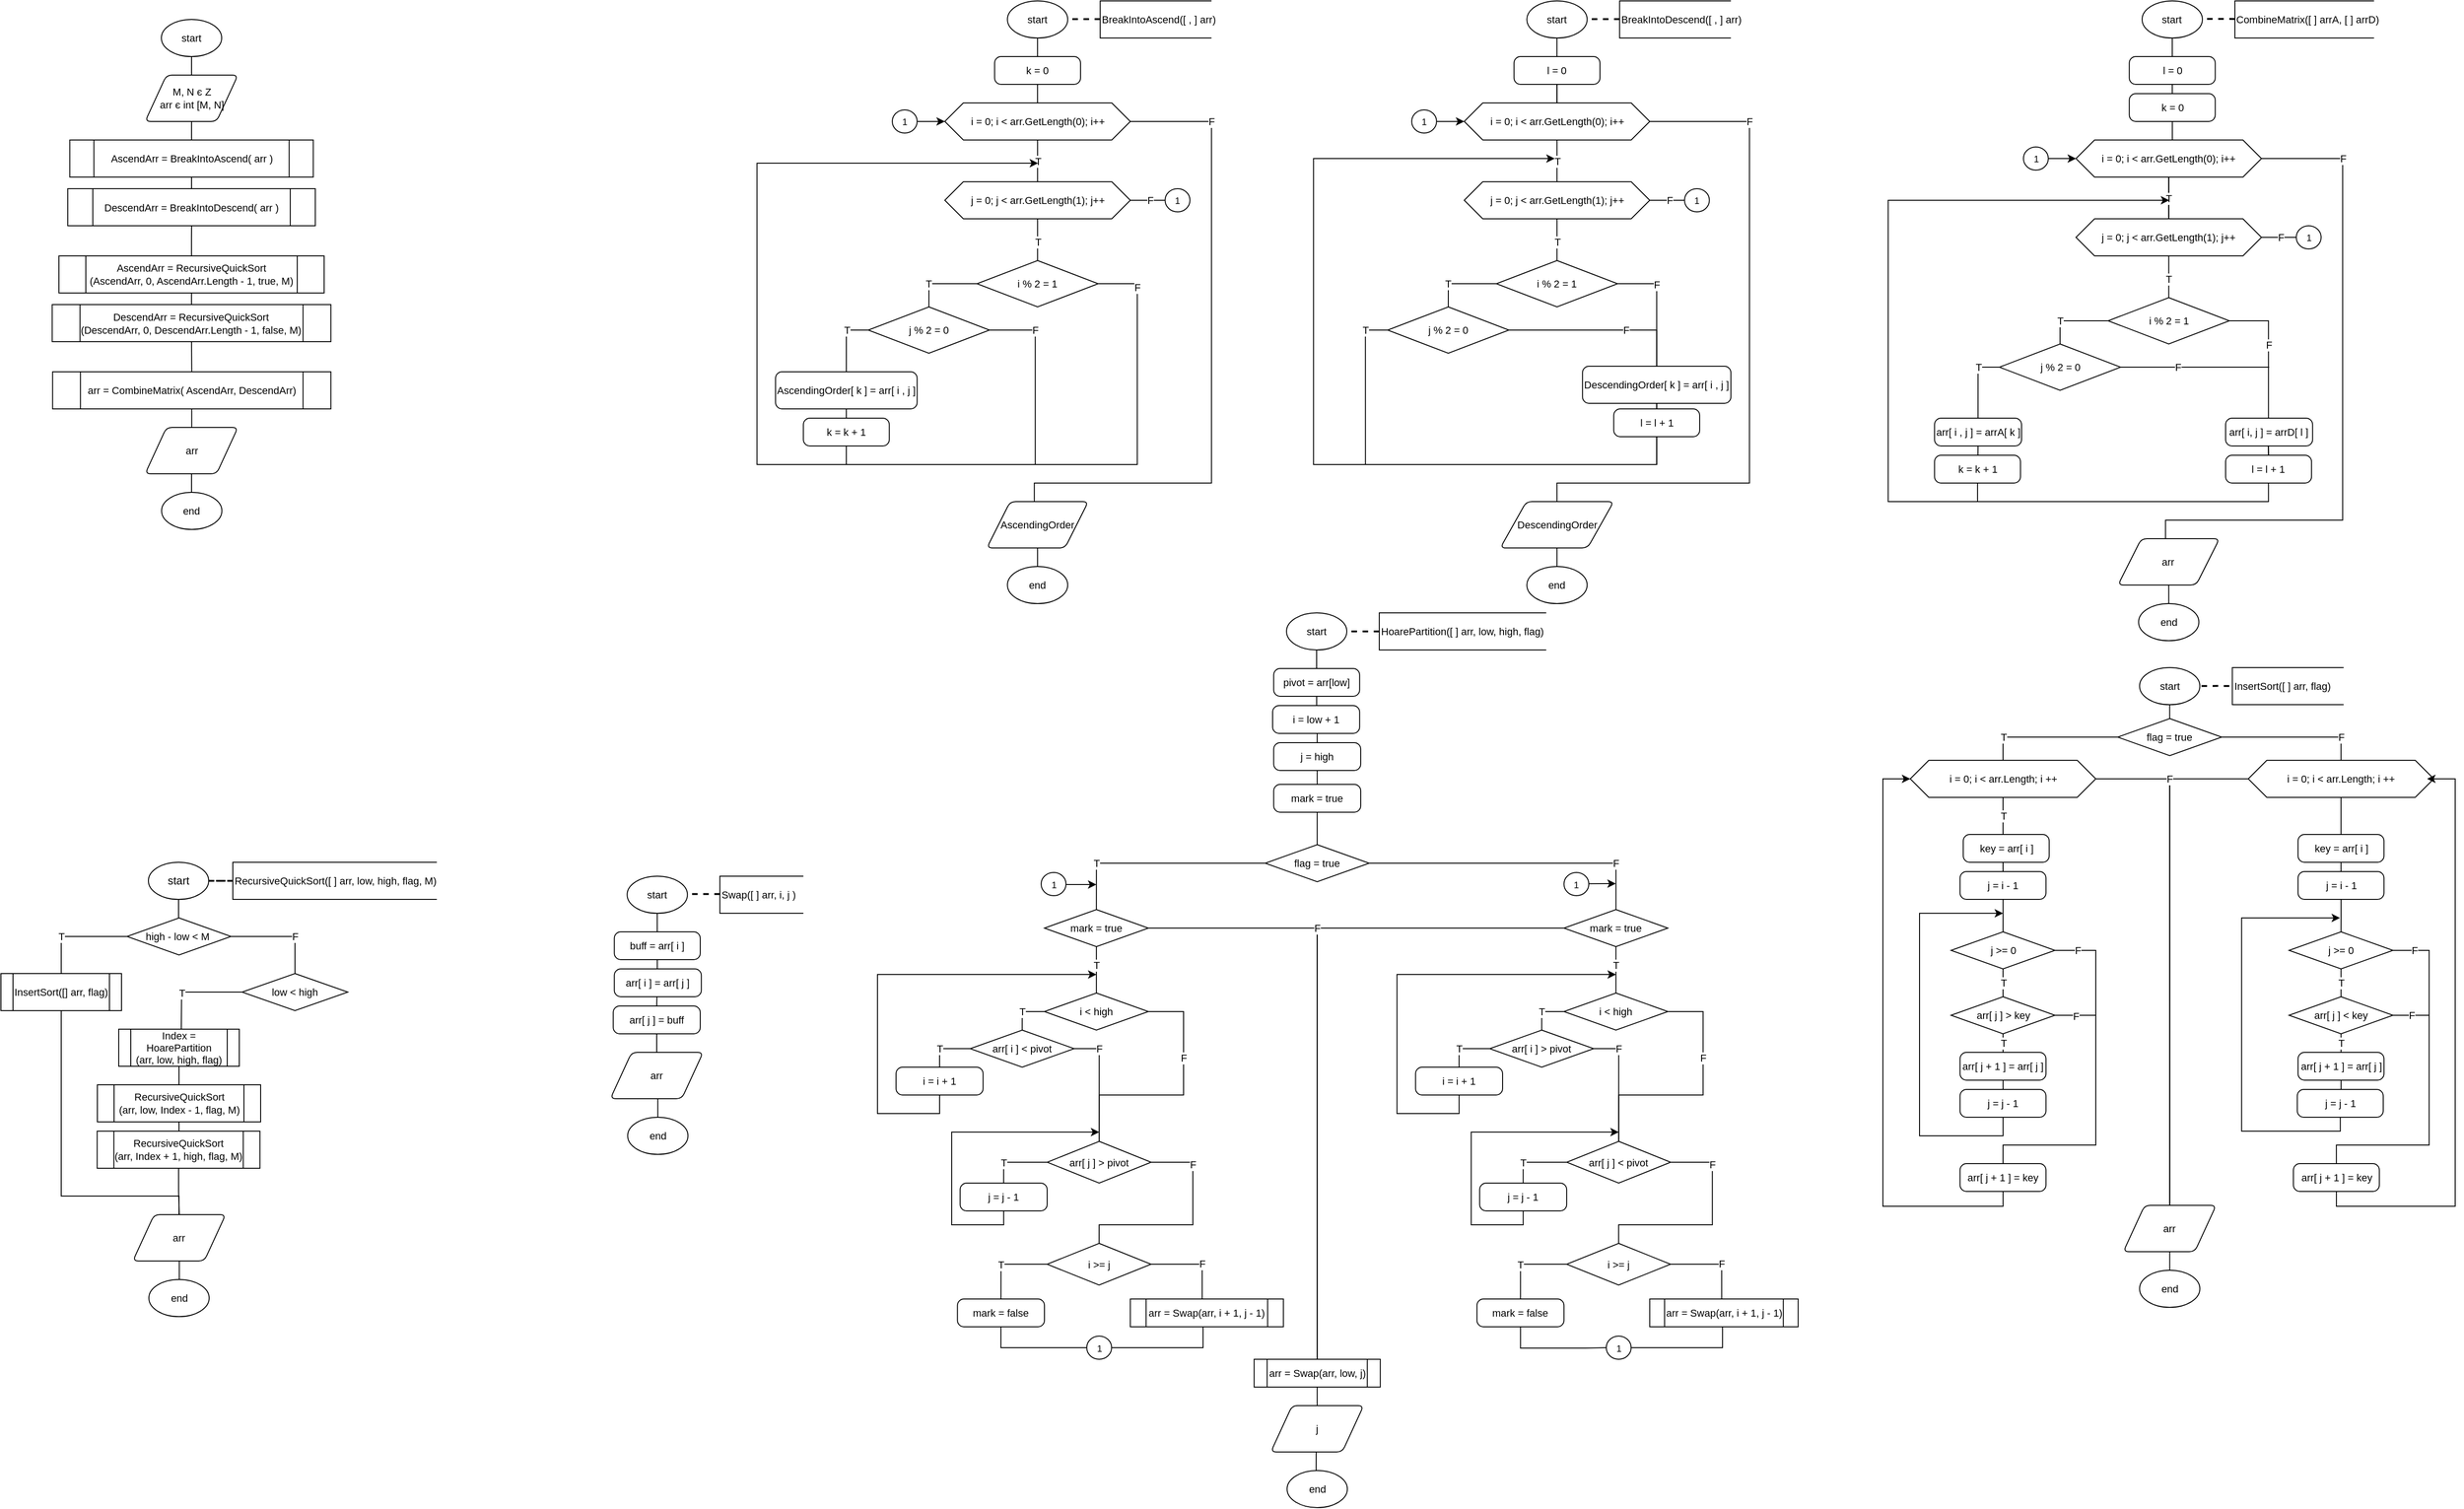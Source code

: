 <mxfile version="16.5.1" type="device"><diagram id="kLN4MtuX6VWWuE5Y9S9t" name="ads_lab5"><mxGraphModel dx="1730" dy="1082" grid="1" gridSize="10" guides="1" tooltips="1" connect="1" arrows="1" fold="1" page="1" pageScale="1" pageWidth="583" pageHeight="827" math="0" shadow="0"><root><mxCell id="0"/><mxCell id="1" parent="0"/><mxCell id="jAi7VCG3-tjiuZy5D74Y-8" value="" style="edgeStyle=orthogonalEdgeStyle;rounded=0;orthogonalLoop=1;jettySize=auto;html=1;fontSize=11;endArrow=none;endFill=0;strokeWidth=1;" edge="1" parent="1" source="jAi7VCG3-tjiuZy5D74Y-2" target="jAi7VCG3-tjiuZy5D74Y-7"><mxGeometry relative="1" as="geometry"/></mxCell><mxCell id="jAi7VCG3-tjiuZy5D74Y-2" value="start" style="strokeWidth=1;html=1;shape=mxgraph.flowchart.start_1;whiteSpace=wrap;" vertex="1" parent="1"><mxGeometry x="216" y="949" width="65" height="40" as="geometry"/></mxCell><mxCell id="jAi7VCG3-tjiuZy5D74Y-4" value="" style="edgeStyle=orthogonalEdgeStyle;rounded=0;orthogonalLoop=1;jettySize=auto;html=1;dashed=1;endArrow=none;endFill=0;strokeWidth=2;" edge="1" parent="1" source="jAi7VCG3-tjiuZy5D74Y-3" target="jAi7VCG3-tjiuZy5D74Y-2"><mxGeometry relative="1" as="geometry"/></mxCell><mxCell id="jAi7VCG3-tjiuZy5D74Y-3" value="&lt;font style=&quot;font-size: 11px&quot;&gt;RecursiveQuickSort([ ] arr, low, high, flag, M)&lt;/font&gt;" style="strokeWidth=1;html=1;shape=mxgraph.flowchart.annotation_1;align=left;pointerEvents=1;" vertex="1" parent="1"><mxGeometry x="307" y="949" width="220" height="40" as="geometry"/></mxCell><mxCell id="jAi7VCG3-tjiuZy5D74Y-10" value="T" style="edgeStyle=orthogonalEdgeStyle;rounded=0;orthogonalLoop=1;jettySize=auto;html=1;entryX=0.5;entryY=0;entryDx=0;entryDy=0;fontSize=11;endArrow=none;endFill=0;strokeWidth=1;" edge="1" parent="1" source="jAi7VCG3-tjiuZy5D74Y-7" target="jAi7VCG3-tjiuZy5D74Y-9"><mxGeometry x="0.279" relative="1" as="geometry"><Array as="points"><mxPoint x="122" y="1029"/></Array><mxPoint as="offset"/></mxGeometry></mxCell><mxCell id="jAi7VCG3-tjiuZy5D74Y-12" value="F" style="edgeStyle=orthogonalEdgeStyle;rounded=0;orthogonalLoop=1;jettySize=auto;html=1;entryX=0.5;entryY=0;entryDx=0;entryDy=0;entryPerimeter=0;fontSize=11;endArrow=none;endFill=0;strokeWidth=1;" edge="1" parent="1" source="jAi7VCG3-tjiuZy5D74Y-7" target="jAi7VCG3-tjiuZy5D74Y-11"><mxGeometry x="0.266" relative="1" as="geometry"><mxPoint as="offset"/></mxGeometry></mxCell><mxCell id="jAi7VCG3-tjiuZy5D74Y-7" value="high - low &amp;lt; M&amp;nbsp;" style="strokeWidth=1;html=1;shape=mxgraph.flowchart.decision;whiteSpace=wrap;fontSize=11;" vertex="1" parent="1"><mxGeometry x="193" y="1009" width="112" height="40" as="geometry"/></mxCell><mxCell id="jAi7VCG3-tjiuZy5D74Y-26" style="edgeStyle=orthogonalEdgeStyle;rounded=0;orthogonalLoop=1;jettySize=auto;html=1;fontSize=11;endArrow=none;endFill=0;strokeWidth=1;" edge="1" parent="1" source="jAi7VCG3-tjiuZy5D74Y-9" target="jAi7VCG3-tjiuZy5D74Y-21"><mxGeometry relative="1" as="geometry"><Array as="points"><mxPoint x="122" y="1309"/><mxPoint x="249" y="1309"/></Array></mxGeometry></mxCell><mxCell id="jAi7VCG3-tjiuZy5D74Y-9" value="InsertSort([] arr, flag)" style="shape=process;whiteSpace=wrap;html=1;backgroundOutline=1;strokeWidth=1;fontSize=11;" vertex="1" parent="1"><mxGeometry x="57" y="1069" width="130" height="40" as="geometry"/></mxCell><mxCell id="jAi7VCG3-tjiuZy5D74Y-15" value="T" style="edgeStyle=orthogonalEdgeStyle;rounded=0;orthogonalLoop=1;jettySize=auto;html=1;entryX=0.5;entryY=0;entryDx=0;entryDy=0;fontSize=11;endArrow=none;endFill=0;strokeWidth=1;" edge="1" parent="1" source="jAi7VCG3-tjiuZy5D74Y-11"><mxGeometry x="0.062" relative="1" as="geometry"><mxPoint x="251.29" y="1149" as="targetPoint"/><mxPoint as="offset"/></mxGeometry></mxCell><mxCell id="jAi7VCG3-tjiuZy5D74Y-11" value="low &amp;lt; high" style="strokeWidth=1;html=1;shape=mxgraph.flowchart.decision;whiteSpace=wrap;fontSize=11;" vertex="1" parent="1"><mxGeometry x="317" y="1069" width="114" height="40" as="geometry"/></mxCell><mxCell id="jAi7VCG3-tjiuZy5D74Y-18" value="" style="edgeStyle=orthogonalEdgeStyle;rounded=0;orthogonalLoop=1;jettySize=auto;html=1;fontSize=11;endArrow=none;endFill=0;strokeWidth=1;" edge="1" parent="1" source="jAi7VCG3-tjiuZy5D74Y-16" target="jAi7VCG3-tjiuZy5D74Y-17"><mxGeometry relative="1" as="geometry"/></mxCell><mxCell id="jAi7VCG3-tjiuZy5D74Y-16" value="Index = HoarePartition&lt;br&gt;(arr, low, high, flag)" style="shape=process;whiteSpace=wrap;html=1;backgroundOutline=1;strokeWidth=1;fontSize=11;" vertex="1" parent="1"><mxGeometry x="184" y="1129" width="130" height="40" as="geometry"/></mxCell><mxCell id="jAi7VCG3-tjiuZy5D74Y-20" value="" style="edgeStyle=orthogonalEdgeStyle;rounded=0;orthogonalLoop=1;jettySize=auto;html=1;fontSize=11;endArrow=none;endFill=0;strokeWidth=1;" edge="1" parent="1" source="jAi7VCG3-tjiuZy5D74Y-17" target="jAi7VCG3-tjiuZy5D74Y-19"><mxGeometry relative="1" as="geometry"/></mxCell><mxCell id="jAi7VCG3-tjiuZy5D74Y-17" value="RecursiveQuickSort&lt;br&gt;(arr, low, Index - 1, flag, M)" style="shape=process;whiteSpace=wrap;html=1;backgroundOutline=1;strokeWidth=1;fontSize=11;" vertex="1" parent="1"><mxGeometry x="161" y="1189" width="176" height="40" as="geometry"/></mxCell><mxCell id="jAi7VCG3-tjiuZy5D74Y-22" value="" style="edgeStyle=orthogonalEdgeStyle;rounded=0;orthogonalLoop=1;jettySize=auto;html=1;fontSize=11;endArrow=none;endFill=0;strokeWidth=1;" edge="1" parent="1" source="jAi7VCG3-tjiuZy5D74Y-19" target="jAi7VCG3-tjiuZy5D74Y-21"><mxGeometry relative="1" as="geometry"/></mxCell><mxCell id="jAi7VCG3-tjiuZy5D74Y-19" value="RecursiveQuickSort&lt;br&gt;(arr, Index + 1, high, flag, M)" style="shape=process;whiteSpace=wrap;html=1;backgroundOutline=1;strokeWidth=1;fontSize=11;" vertex="1" parent="1"><mxGeometry x="160.75" y="1239" width="175.5" height="40" as="geometry"/></mxCell><mxCell id="jAi7VCG3-tjiuZy5D74Y-24" value="" style="edgeStyle=orthogonalEdgeStyle;rounded=0;orthogonalLoop=1;jettySize=auto;html=1;fontSize=11;endArrow=none;endFill=0;strokeWidth=1;" edge="1" parent="1" source="jAi7VCG3-tjiuZy5D74Y-21" target="jAi7VCG3-tjiuZy5D74Y-23"><mxGeometry relative="1" as="geometry"/></mxCell><mxCell id="jAi7VCG3-tjiuZy5D74Y-21" value="arr" style="shape=parallelogram;html=1;strokeWidth=1;perimeter=parallelogramPerimeter;whiteSpace=wrap;rounded=1;arcSize=12;size=0.23;fontSize=11;" vertex="1" parent="1"><mxGeometry x="199.25" y="1329" width="100" height="50" as="geometry"/></mxCell><mxCell id="jAi7VCG3-tjiuZy5D74Y-23" value="end" style="strokeWidth=1;html=1;shape=mxgraph.flowchart.start_1;whiteSpace=wrap;fontSize=11;" vertex="1" parent="1"><mxGeometry x="216.5" y="1399" width="65" height="40" as="geometry"/></mxCell><mxCell id="jAi7VCG3-tjiuZy5D74Y-33" value="" style="edgeStyle=orthogonalEdgeStyle;rounded=0;orthogonalLoop=1;jettySize=auto;html=1;fontSize=11;endArrow=none;endFill=0;strokeWidth=1;" edge="1" parent="1" source="jAi7VCG3-tjiuZy5D74Y-25" target="jAi7VCG3-tjiuZy5D74Y-32"><mxGeometry relative="1" as="geometry"/></mxCell><mxCell id="jAi7VCG3-tjiuZy5D74Y-25" value="start" style="strokeWidth=1;html=1;shape=mxgraph.flowchart.start_1;whiteSpace=wrap;fontSize=11;" vertex="1" parent="1"><mxGeometry x="1443.03" y="680" width="65" height="40" as="geometry"/></mxCell><mxCell id="jAi7VCG3-tjiuZy5D74Y-27" value="HoarePartition([ ] arr, low, high, flag)" style="strokeWidth=1;html=1;shape=mxgraph.flowchart.annotation_1;align=left;pointerEvents=1;fontSize=11;" vertex="1" parent="1"><mxGeometry x="1543.03" y="680" width="180" height="40" as="geometry"/></mxCell><mxCell id="jAi7VCG3-tjiuZy5D74Y-31" value="" style="edgeStyle=orthogonalEdgeStyle;rounded=0;orthogonalLoop=1;jettySize=auto;html=1;dashed=1;endArrow=none;endFill=0;strokeWidth=2;entryX=1;entryY=0.5;entryDx=0;entryDy=0;entryPerimeter=0;" edge="1" parent="1" target="jAi7VCG3-tjiuZy5D74Y-25"><mxGeometry relative="1" as="geometry"><mxPoint x="1543.03" y="700" as="sourcePoint"/><mxPoint x="1517.03" y="700" as="targetPoint"/><Array as="points"/></mxGeometry></mxCell><mxCell id="jAi7VCG3-tjiuZy5D74Y-35" value="" style="edgeStyle=orthogonalEdgeStyle;rounded=0;orthogonalLoop=1;jettySize=auto;html=1;fontSize=11;endArrow=none;endFill=0;strokeWidth=1;" edge="1" parent="1" source="jAi7VCG3-tjiuZy5D74Y-32" target="jAi7VCG3-tjiuZy5D74Y-34"><mxGeometry relative="1" as="geometry"/></mxCell><mxCell id="jAi7VCG3-tjiuZy5D74Y-32" value="pivot = arr[low]" style="rounded=1;whiteSpace=wrap;html=1;absoluteArcSize=1;arcSize=14;strokeWidth=1;fontSize=11;" vertex="1" parent="1"><mxGeometry x="1429.21" y="740" width="92.65" height="30" as="geometry"/></mxCell><mxCell id="jAi7VCG3-tjiuZy5D74Y-37" style="edgeStyle=orthogonalEdgeStyle;rounded=0;orthogonalLoop=1;jettySize=auto;html=1;exitX=0.5;exitY=1;exitDx=0;exitDy=0;entryX=0.5;entryY=0;entryDx=0;entryDy=0;fontSize=11;endArrow=none;endFill=0;strokeWidth=1;" edge="1" parent="1" source="jAi7VCG3-tjiuZy5D74Y-34" target="jAi7VCG3-tjiuZy5D74Y-36"><mxGeometry relative="1" as="geometry"/></mxCell><mxCell id="jAi7VCG3-tjiuZy5D74Y-34" value="i = low + 1" style="rounded=1;whiteSpace=wrap;html=1;absoluteArcSize=1;arcSize=14;strokeWidth=1;fontSize=11;" vertex="1" parent="1"><mxGeometry x="1428.04" y="780" width="93.82" height="30" as="geometry"/></mxCell><mxCell id="jAi7VCG3-tjiuZy5D74Y-40" value="" style="edgeStyle=orthogonalEdgeStyle;rounded=0;orthogonalLoop=1;jettySize=auto;html=1;fontSize=11;endArrow=none;endFill=0;strokeWidth=1;startArrow=none;" edge="1" parent="1" source="jAi7VCG3-tjiuZy5D74Y-110" target="jAi7VCG3-tjiuZy5D74Y-39"><mxGeometry relative="1" as="geometry"/></mxCell><mxCell id="jAi7VCG3-tjiuZy5D74Y-112" style="edgeStyle=orthogonalEdgeStyle;rounded=0;orthogonalLoop=1;jettySize=auto;html=1;exitX=0.5;exitY=1;exitDx=0;exitDy=0;entryX=0.5;entryY=0;entryDx=0;entryDy=0;fontSize=11;endArrow=none;endFill=0;strokeWidth=1;" edge="1" parent="1" source="jAi7VCG3-tjiuZy5D74Y-36" target="jAi7VCG3-tjiuZy5D74Y-110"><mxGeometry relative="1" as="geometry"/></mxCell><mxCell id="jAi7VCG3-tjiuZy5D74Y-36" value="j = high" style="rounded=1;whiteSpace=wrap;html=1;absoluteArcSize=1;arcSize=14;strokeWidth=1;fontSize=11;" vertex="1" parent="1"><mxGeometry x="1429.21" y="820" width="93.82" height="30" as="geometry"/></mxCell><mxCell id="jAi7VCG3-tjiuZy5D74Y-42" value="T" style="edgeStyle=orthogonalEdgeStyle;rounded=0;orthogonalLoop=1;jettySize=auto;html=1;entryX=0.5;entryY=0;entryDx=0;entryDy=0;entryPerimeter=0;fontSize=11;endArrow=none;endFill=0;strokeWidth=1;exitX=0;exitY=0.5;exitDx=0;exitDy=0;exitPerimeter=0;" edge="1" parent="1" source="jAi7VCG3-tjiuZy5D74Y-39" target="jAi7VCG3-tjiuZy5D74Y-41"><mxGeometry x="0.569" relative="1" as="geometry"><mxPoint x="1380.98" y="950" as="sourcePoint"/><mxPoint as="offset"/></mxGeometry></mxCell><mxCell id="jAi7VCG3-tjiuZy5D74Y-104" value="F" style="edgeStyle=orthogonalEdgeStyle;rounded=0;orthogonalLoop=1;jettySize=auto;html=1;fontSize=11;endArrow=none;endFill=0;strokeWidth=1;" edge="1" parent="1" source="jAi7VCG3-tjiuZy5D74Y-39" target="jAi7VCG3-tjiuZy5D74Y-81"><mxGeometry x="0.683" relative="1" as="geometry"><mxPoint x="1791.99" y="970" as="targetPoint"/><mxPoint as="offset"/></mxGeometry></mxCell><mxCell id="jAi7VCG3-tjiuZy5D74Y-39" value="flag = true" style="strokeWidth=1;html=1;shape=mxgraph.flowchart.decision;whiteSpace=wrap;fontSize=11;" vertex="1" parent="1"><mxGeometry x="1420.12" y="930" width="112" height="40" as="geometry"/></mxCell><mxCell id="jAi7VCG3-tjiuZy5D74Y-44" value="T" style="edgeStyle=orthogonalEdgeStyle;rounded=0;orthogonalLoop=1;jettySize=auto;html=1;fontSize=11;endArrow=none;endFill=0;strokeWidth=1;exitX=0.5;exitY=1;exitDx=0;exitDy=0;exitPerimeter=0;" edge="1" parent="1" source="jAi7VCG3-tjiuZy5D74Y-41" target="jAi7VCG3-tjiuZy5D74Y-43"><mxGeometry x="-0.2" relative="1" as="geometry"><mxPoint x="1238.06" y="1050" as="sourcePoint"/><mxPoint as="offset"/></mxGeometry></mxCell><mxCell id="jAi7VCG3-tjiuZy5D74Y-74" value="" style="edgeStyle=orthogonalEdgeStyle;rounded=0;orthogonalLoop=1;jettySize=auto;html=1;fontSize=11;endArrow=none;endFill=0;strokeWidth=1;entryX=0.5;entryY=0;entryDx=0;entryDy=0;" edge="1" parent="1" source="jAi7VCG3-tjiuZy5D74Y-41" target="jAi7VCG3-tjiuZy5D74Y-103"><mxGeometry x="-0.378" relative="1" as="geometry"><mxPoint x="1237.98" y="1520" as="targetPoint"/><Array as="points"><mxPoint x="1476.03" y="1020"/></Array><mxPoint as="offset"/></mxGeometry></mxCell><mxCell id="jAi7VCG3-tjiuZy5D74Y-41" value="mark = true" style="strokeWidth=1;html=1;shape=mxgraph.flowchart.decision;whiteSpace=wrap;fontSize=11;" vertex="1" parent="1"><mxGeometry x="1182.06" y="1000" width="112" height="40" as="geometry"/></mxCell><mxCell id="jAi7VCG3-tjiuZy5D74Y-46" value="T" style="edgeStyle=orthogonalEdgeStyle;rounded=0;orthogonalLoop=1;jettySize=auto;html=1;entryX=0.5;entryY=0;entryDx=0;entryDy=0;entryPerimeter=0;fontSize=11;endArrow=none;endFill=0;strokeWidth=1;exitX=0;exitY=0.5;exitDx=0;exitDy=0;exitPerimeter=0;" edge="1" parent="1" source="jAi7VCG3-tjiuZy5D74Y-43" target="jAi7VCG3-tjiuZy5D74Y-45"><mxGeometry x="0.092" relative="1" as="geometry"><Array as="points"><mxPoint x="1158.06" y="1110"/></Array><mxPoint as="offset"/></mxGeometry></mxCell><mxCell id="jAi7VCG3-tjiuZy5D74Y-61" value="F" style="edgeStyle=orthogonalEdgeStyle;rounded=0;orthogonalLoop=1;jettySize=auto;html=1;entryX=0.5;entryY=0;entryDx=0;entryDy=0;entryPerimeter=0;fontSize=11;endArrow=none;endFill=0;strokeWidth=1;" edge="1" parent="1" source="jAi7VCG3-tjiuZy5D74Y-43" target="jAi7VCG3-tjiuZy5D74Y-51"><mxGeometry x="-0.347" relative="1" as="geometry"><Array as="points"><mxPoint x="1332.06" y="1110"/><mxPoint x="1332.06" y="1200"/><mxPoint x="1241.06" y="1200"/></Array><mxPoint as="offset"/></mxGeometry></mxCell><mxCell id="jAi7VCG3-tjiuZy5D74Y-43" value="i &amp;lt; high" style="strokeWidth=1;html=1;shape=mxgraph.flowchart.decision;whiteSpace=wrap;fontSize=11;" vertex="1" parent="1"><mxGeometry x="1182.06" y="1090" width="112" height="40" as="geometry"/></mxCell><mxCell id="jAi7VCG3-tjiuZy5D74Y-48" value="T" style="edgeStyle=orthogonalEdgeStyle;rounded=0;orthogonalLoop=1;jettySize=auto;html=1;entryX=0.5;entryY=0;entryDx=0;entryDy=0;fontSize=11;endArrow=none;endFill=0;strokeWidth=1;exitX=0;exitY=0.5;exitDx=0;exitDy=0;exitPerimeter=0;" edge="1" parent="1" source="jAi7VCG3-tjiuZy5D74Y-45" target="jAi7VCG3-tjiuZy5D74Y-47"><mxGeometry x="0.247" relative="1" as="geometry"><Array as="points"><mxPoint x="1069.06" y="1150"/></Array><mxPoint as="offset"/></mxGeometry></mxCell><mxCell id="jAi7VCG3-tjiuZy5D74Y-62" value="F" style="edgeStyle=orthogonalEdgeStyle;rounded=0;orthogonalLoop=1;jettySize=auto;html=1;entryX=0.5;entryY=0;entryDx=0;entryDy=0;entryPerimeter=0;fontSize=11;endArrow=none;endFill=0;strokeWidth=1;" edge="1" parent="1" source="jAi7VCG3-tjiuZy5D74Y-45" target="jAi7VCG3-tjiuZy5D74Y-51"><mxGeometry x="-0.575" relative="1" as="geometry"><Array as="points"><mxPoint x="1241.06" y="1150"/></Array><mxPoint as="offset"/></mxGeometry></mxCell><mxCell id="jAi7VCG3-tjiuZy5D74Y-45" value="arr[ i ] &amp;lt; pivot" style="strokeWidth=1;html=1;shape=mxgraph.flowchart.decision;whiteSpace=wrap;fontSize=11;" vertex="1" parent="1"><mxGeometry x="1102.06" y="1130" width="112" height="40" as="geometry"/></mxCell><mxCell id="jAi7VCG3-tjiuZy5D74Y-49" style="edgeStyle=orthogonalEdgeStyle;rounded=0;orthogonalLoop=1;jettySize=auto;html=1;fontSize=11;endArrow=classic;endFill=1;strokeWidth=1;" edge="1" parent="1" source="jAi7VCG3-tjiuZy5D74Y-47"><mxGeometry relative="1" as="geometry"><mxPoint x="1238.06" y="1070" as="targetPoint"/><Array as="points"><mxPoint x="1069.06" y="1220"/><mxPoint x="1002.06" y="1220"/><mxPoint x="1002.06" y="1070"/></Array></mxGeometry></mxCell><mxCell id="jAi7VCG3-tjiuZy5D74Y-47" value="i = i + 1" style="rounded=1;whiteSpace=wrap;html=1;absoluteArcSize=1;arcSize=14;strokeWidth=1;fontSize=11;" vertex="1" parent="1"><mxGeometry x="1022.06" y="1170" width="93.82" height="30" as="geometry"/></mxCell><mxCell id="jAi7VCG3-tjiuZy5D74Y-56" value="T" style="edgeStyle=orthogonalEdgeStyle;rounded=0;orthogonalLoop=1;jettySize=auto;html=1;entryX=0.5;entryY=0;entryDx=0;entryDy=0;fontSize=11;endArrow=none;endFill=0;strokeWidth=1;" edge="1" parent="1" source="jAi7VCG3-tjiuZy5D74Y-51" target="jAi7VCG3-tjiuZy5D74Y-54"><mxGeometry x="0.352" relative="1" as="geometry"><mxPoint as="offset"/></mxGeometry></mxCell><mxCell id="jAi7VCG3-tjiuZy5D74Y-60" value="F" style="edgeStyle=orthogonalEdgeStyle;rounded=0;orthogonalLoop=1;jettySize=auto;html=1;entryX=0.5;entryY=0;entryDx=0;entryDy=0;entryPerimeter=0;fontSize=11;endArrow=none;endFill=0;strokeWidth=1;" edge="1" parent="1" source="jAi7VCG3-tjiuZy5D74Y-51" target="jAi7VCG3-tjiuZy5D74Y-59"><mxGeometry x="-0.597" relative="1" as="geometry"><Array as="points"><mxPoint x="1342.06" y="1273"/><mxPoint x="1342.06" y="1340"/><mxPoint x="1241.06" y="1340"/></Array><mxPoint as="offset"/></mxGeometry></mxCell><mxCell id="jAi7VCG3-tjiuZy5D74Y-51" value="arr[ j ] &amp;gt; pivot" style="strokeWidth=1;html=1;shape=mxgraph.flowchart.decision;whiteSpace=wrap;fontSize=11;" vertex="1" parent="1"><mxGeometry x="1185.06" y="1250" width="112" height="45" as="geometry"/></mxCell><mxCell id="jAi7VCG3-tjiuZy5D74Y-57" style="edgeStyle=orthogonalEdgeStyle;rounded=0;orthogonalLoop=1;jettySize=auto;html=1;fontSize=11;endArrow=classic;endFill=1;strokeWidth=1;" edge="1" parent="1" source="jAi7VCG3-tjiuZy5D74Y-54"><mxGeometry relative="1" as="geometry"><mxPoint x="1241.06" y="1240" as="targetPoint"/><Array as="points"><mxPoint x="1138.06" y="1340"/><mxPoint x="1082.06" y="1340"/><mxPoint x="1082.06" y="1240"/><mxPoint x="1241.06" y="1240"/></Array></mxGeometry></mxCell><mxCell id="jAi7VCG3-tjiuZy5D74Y-54" value="j = j - 1" style="rounded=1;whiteSpace=wrap;html=1;absoluteArcSize=1;arcSize=14;strokeWidth=1;fontSize=11;" vertex="1" parent="1"><mxGeometry x="1091.15" y="1295" width="93.82" height="30" as="geometry"/></mxCell><mxCell id="jAi7VCG3-tjiuZy5D74Y-65" value="T" style="edgeStyle=orthogonalEdgeStyle;rounded=0;orthogonalLoop=1;jettySize=auto;html=1;entryX=0.5;entryY=0;entryDx=0;entryDy=0;fontSize=11;endArrow=none;endFill=0;strokeWidth=1;" edge="1" parent="1" source="jAi7VCG3-tjiuZy5D74Y-59" target="jAi7VCG3-tjiuZy5D74Y-64"><mxGeometry x="0.141" relative="1" as="geometry"><mxPoint as="offset"/></mxGeometry></mxCell><mxCell id="jAi7VCG3-tjiuZy5D74Y-67" value="F" style="edgeStyle=orthogonalEdgeStyle;rounded=0;orthogonalLoop=1;jettySize=auto;html=1;fontSize=11;endArrow=none;endFill=0;strokeWidth=1;" edge="1" parent="1" source="jAi7VCG3-tjiuZy5D74Y-59"><mxGeometry x="0.19" relative="1" as="geometry"><mxPoint x="1352.105" y="1420.0" as="targetPoint"/><Array as="points"><mxPoint x="1352.06" y="1383"/></Array><mxPoint as="offset"/></mxGeometry></mxCell><mxCell id="jAi7VCG3-tjiuZy5D74Y-59" value="i &amp;gt;= j" style="strokeWidth=1;html=1;shape=mxgraph.flowchart.decision;whiteSpace=wrap;fontSize=11;" vertex="1" parent="1"><mxGeometry x="1184.97" y="1360" width="112" height="45" as="geometry"/></mxCell><mxCell id="jAi7VCG3-tjiuZy5D74Y-140" style="edgeStyle=orthogonalEdgeStyle;rounded=0;orthogonalLoop=1;jettySize=auto;html=1;entryX=0;entryY=0.5;entryDx=0;entryDy=0;fontSize=11;endArrow=none;endFill=0;strokeWidth=1;" edge="1" parent="1" source="jAi7VCG3-tjiuZy5D74Y-64" target="jAi7VCG3-tjiuZy5D74Y-138"><mxGeometry relative="1" as="geometry"><Array as="points"><mxPoint x="1135.03" y="1473"/></Array></mxGeometry></mxCell><mxCell id="jAi7VCG3-tjiuZy5D74Y-64" value="mark = false" style="rounded=1;whiteSpace=wrap;html=1;absoluteArcSize=1;arcSize=14;strokeWidth=1;fontSize=11;" vertex="1" parent="1"><mxGeometry x="1088.24" y="1420" width="93.82" height="30" as="geometry"/></mxCell><mxCell id="jAi7VCG3-tjiuZy5D74Y-142" style="edgeStyle=orthogonalEdgeStyle;rounded=0;orthogonalLoop=1;jettySize=auto;html=1;entryX=1;entryY=0.5;entryDx=0;entryDy=0;fontSize=11;endArrow=none;endFill=0;strokeWidth=1;" edge="1" parent="1" source="jAi7VCG3-tjiuZy5D74Y-73" target="jAi7VCG3-tjiuZy5D74Y-138"><mxGeometry relative="1" as="geometry"><Array as="points"><mxPoint x="1353.03" y="1473"/></Array></mxGeometry></mxCell><mxCell id="jAi7VCG3-tjiuZy5D74Y-73" value="arr = Swap(arr, i + 1, j - 1)" style="shape=process;whiteSpace=wrap;html=1;backgroundOutline=1;strokeWidth=1;fontSize=11;" vertex="1" parent="1"><mxGeometry x="1274.64" y="1420" width="165.03" height="30" as="geometry"/></mxCell><mxCell id="jAi7VCG3-tjiuZy5D74Y-79" value="T" style="edgeStyle=orthogonalEdgeStyle;rounded=0;orthogonalLoop=1;jettySize=auto;html=1;fontSize=11;endArrow=none;endFill=0;strokeWidth=1;exitX=0.5;exitY=1;exitDx=0;exitDy=0;exitPerimeter=0;" edge="1" parent="1" source="jAi7VCG3-tjiuZy5D74Y-81" target="jAi7VCG3-tjiuZy5D74Y-84"><mxGeometry x="-0.2" relative="1" as="geometry"><mxPoint x="1798.17" y="1050" as="sourcePoint"/><mxPoint as="offset"/></mxGeometry></mxCell><mxCell id="jAi7VCG3-tjiuZy5D74Y-80" value="F" style="edgeStyle=orthogonalEdgeStyle;rounded=0;orthogonalLoop=1;jettySize=auto;html=1;fontSize=11;endArrow=none;endFill=0;strokeWidth=1;entryX=0.5;entryY=0;entryDx=0;entryDy=0;" edge="1" parent="1" source="jAi7VCG3-tjiuZy5D74Y-81" target="jAi7VCG3-tjiuZy5D74Y-103"><mxGeometry x="-0.272" relative="1" as="geometry"><mxPoint x="1473.03" y="1520" as="targetPoint"/><Array as="points"><mxPoint x="1476.03" y="1020"/></Array><mxPoint as="offset"/></mxGeometry></mxCell><mxCell id="jAi7VCG3-tjiuZy5D74Y-81" value="mark = true" style="strokeWidth=1;html=1;shape=mxgraph.flowchart.decision;whiteSpace=wrap;fontSize=11;" vertex="1" parent="1"><mxGeometry x="1742.17" y="1000" width="112" height="40" as="geometry"/></mxCell><mxCell id="jAi7VCG3-tjiuZy5D74Y-82" value="T" style="edgeStyle=orthogonalEdgeStyle;rounded=0;orthogonalLoop=1;jettySize=auto;html=1;entryX=0.5;entryY=0;entryDx=0;entryDy=0;entryPerimeter=0;fontSize=11;endArrow=none;endFill=0;strokeWidth=1;exitX=0;exitY=0.5;exitDx=0;exitDy=0;exitPerimeter=0;" edge="1" parent="1" source="jAi7VCG3-tjiuZy5D74Y-84" target="jAi7VCG3-tjiuZy5D74Y-87"><mxGeometry x="0.092" relative="1" as="geometry"><Array as="points"><mxPoint x="1718.17" y="1110"/></Array><mxPoint as="offset"/></mxGeometry></mxCell><mxCell id="jAi7VCG3-tjiuZy5D74Y-83" value="F" style="edgeStyle=orthogonalEdgeStyle;rounded=0;orthogonalLoop=1;jettySize=auto;html=1;entryX=0.5;entryY=0;entryDx=0;entryDy=0;entryPerimeter=0;fontSize=11;endArrow=none;endFill=0;strokeWidth=1;" edge="1" parent="1" source="jAi7VCG3-tjiuZy5D74Y-84" target="jAi7VCG3-tjiuZy5D74Y-92"><mxGeometry x="-0.347" relative="1" as="geometry"><Array as="points"><mxPoint x="1892.17" y="1110"/><mxPoint x="1892.17" y="1200"/><mxPoint x="1801.17" y="1200"/></Array><mxPoint as="offset"/></mxGeometry></mxCell><mxCell id="jAi7VCG3-tjiuZy5D74Y-84" value="i &amp;lt; high" style="strokeWidth=1;html=1;shape=mxgraph.flowchart.decision;whiteSpace=wrap;fontSize=11;" vertex="1" parent="1"><mxGeometry x="1742.17" y="1090" width="112" height="40" as="geometry"/></mxCell><mxCell id="jAi7VCG3-tjiuZy5D74Y-85" value="T" style="edgeStyle=orthogonalEdgeStyle;rounded=0;orthogonalLoop=1;jettySize=auto;html=1;entryX=0.5;entryY=0;entryDx=0;entryDy=0;fontSize=11;endArrow=none;endFill=0;strokeWidth=1;exitX=0;exitY=0.5;exitDx=0;exitDy=0;exitPerimeter=0;" edge="1" parent="1" source="jAi7VCG3-tjiuZy5D74Y-87" target="jAi7VCG3-tjiuZy5D74Y-89"><mxGeometry x="0.247" relative="1" as="geometry"><Array as="points"><mxPoint x="1629.17" y="1150"/></Array><mxPoint as="offset"/></mxGeometry></mxCell><mxCell id="jAi7VCG3-tjiuZy5D74Y-86" value="F" style="edgeStyle=orthogonalEdgeStyle;rounded=0;orthogonalLoop=1;jettySize=auto;html=1;entryX=0.5;entryY=0;entryDx=0;entryDy=0;entryPerimeter=0;fontSize=11;endArrow=none;endFill=0;strokeWidth=1;" edge="1" parent="1" source="jAi7VCG3-tjiuZy5D74Y-87" target="jAi7VCG3-tjiuZy5D74Y-92"><mxGeometry x="-0.575" relative="1" as="geometry"><Array as="points"><mxPoint x="1801.17" y="1150"/></Array><mxPoint as="offset"/></mxGeometry></mxCell><mxCell id="jAi7VCG3-tjiuZy5D74Y-87" value="arr[ i ] &amp;gt; pivot" style="strokeWidth=1;html=1;shape=mxgraph.flowchart.decision;whiteSpace=wrap;fontSize=11;" vertex="1" parent="1"><mxGeometry x="1662.17" y="1130" width="112" height="40" as="geometry"/></mxCell><mxCell id="jAi7VCG3-tjiuZy5D74Y-88" style="edgeStyle=orthogonalEdgeStyle;rounded=0;orthogonalLoop=1;jettySize=auto;html=1;fontSize=11;endArrow=classic;endFill=1;strokeWidth=1;" edge="1" parent="1" source="jAi7VCG3-tjiuZy5D74Y-89"><mxGeometry relative="1" as="geometry"><mxPoint x="1798.17" y="1070" as="targetPoint"/><Array as="points"><mxPoint x="1629.17" y="1220"/><mxPoint x="1562.17" y="1220"/><mxPoint x="1562.17" y="1070"/></Array></mxGeometry></mxCell><mxCell id="jAi7VCG3-tjiuZy5D74Y-89" value="i = i + 1" style="rounded=1;whiteSpace=wrap;html=1;absoluteArcSize=1;arcSize=14;strokeWidth=1;fontSize=11;" vertex="1" parent="1"><mxGeometry x="1582.17" y="1170" width="93.82" height="30" as="geometry"/></mxCell><mxCell id="jAi7VCG3-tjiuZy5D74Y-90" value="T" style="edgeStyle=orthogonalEdgeStyle;rounded=0;orthogonalLoop=1;jettySize=auto;html=1;entryX=0.5;entryY=0;entryDx=0;entryDy=0;fontSize=11;endArrow=none;endFill=0;strokeWidth=1;" edge="1" parent="1" source="jAi7VCG3-tjiuZy5D74Y-92" target="jAi7VCG3-tjiuZy5D74Y-94"><mxGeometry x="0.352" relative="1" as="geometry"><mxPoint as="offset"/></mxGeometry></mxCell><mxCell id="jAi7VCG3-tjiuZy5D74Y-91" value="F" style="edgeStyle=orthogonalEdgeStyle;rounded=0;orthogonalLoop=1;jettySize=auto;html=1;entryX=0.5;entryY=0;entryDx=0;entryDy=0;entryPerimeter=0;fontSize=11;endArrow=none;endFill=0;strokeWidth=1;" edge="1" parent="1" source="jAi7VCG3-tjiuZy5D74Y-92" target="jAi7VCG3-tjiuZy5D74Y-97"><mxGeometry x="-0.597" relative="1" as="geometry"><Array as="points"><mxPoint x="1902.17" y="1273"/><mxPoint x="1902.17" y="1340"/><mxPoint x="1801.17" y="1340"/></Array><mxPoint as="offset"/></mxGeometry></mxCell><mxCell id="jAi7VCG3-tjiuZy5D74Y-92" value="arr[ j ] &amp;lt; pivot" style="strokeWidth=1;html=1;shape=mxgraph.flowchart.decision;whiteSpace=wrap;fontSize=11;" vertex="1" parent="1"><mxGeometry x="1745.17" y="1250" width="112" height="45" as="geometry"/></mxCell><mxCell id="jAi7VCG3-tjiuZy5D74Y-93" style="edgeStyle=orthogonalEdgeStyle;rounded=0;orthogonalLoop=1;jettySize=auto;html=1;fontSize=11;endArrow=classic;endFill=1;strokeWidth=1;" edge="1" parent="1" source="jAi7VCG3-tjiuZy5D74Y-94"><mxGeometry relative="1" as="geometry"><mxPoint x="1801.17" y="1240" as="targetPoint"/><Array as="points"><mxPoint x="1698.17" y="1340"/><mxPoint x="1642.17" y="1340"/><mxPoint x="1642.17" y="1240"/><mxPoint x="1801.17" y="1240"/></Array></mxGeometry></mxCell><mxCell id="jAi7VCG3-tjiuZy5D74Y-94" value="j = j - 1" style="rounded=1;whiteSpace=wrap;html=1;absoluteArcSize=1;arcSize=14;strokeWidth=1;fontSize=11;" vertex="1" parent="1"><mxGeometry x="1651.26" y="1295" width="93.82" height="30" as="geometry"/></mxCell><mxCell id="jAi7VCG3-tjiuZy5D74Y-95" value="T" style="edgeStyle=orthogonalEdgeStyle;rounded=0;orthogonalLoop=1;jettySize=auto;html=1;entryX=0.5;entryY=0;entryDx=0;entryDy=0;fontSize=11;endArrow=none;endFill=0;strokeWidth=1;" edge="1" parent="1" source="jAi7VCG3-tjiuZy5D74Y-97" target="jAi7VCG3-tjiuZy5D74Y-99"><mxGeometry x="0.141" relative="1" as="geometry"><mxPoint as="offset"/></mxGeometry></mxCell><mxCell id="jAi7VCG3-tjiuZy5D74Y-96" value="F" style="edgeStyle=orthogonalEdgeStyle;rounded=0;orthogonalLoop=1;jettySize=auto;html=1;fontSize=11;endArrow=none;endFill=0;strokeWidth=1;" edge="1" parent="1" source="jAi7VCG3-tjiuZy5D74Y-97"><mxGeometry x="0.19" relative="1" as="geometry"><mxPoint x="1912.215" y="1420.0" as="targetPoint"/><Array as="points"><mxPoint x="1912.17" y="1383"/></Array><mxPoint as="offset"/></mxGeometry></mxCell><mxCell id="jAi7VCG3-tjiuZy5D74Y-97" value="i &amp;gt;= j" style="strokeWidth=1;html=1;shape=mxgraph.flowchart.decision;whiteSpace=wrap;fontSize=11;" vertex="1" parent="1"><mxGeometry x="1745.08" y="1360" width="112" height="45" as="geometry"/></mxCell><mxCell id="jAi7VCG3-tjiuZy5D74Y-152" style="edgeStyle=orthogonalEdgeStyle;rounded=0;orthogonalLoop=1;jettySize=auto;html=1;entryX=0;entryY=0.5;entryDx=0;entryDy=0;fontSize=11;endArrow=none;endFill=0;strokeWidth=1;" edge="1" parent="1" source="jAi7VCG3-tjiuZy5D74Y-99" target="jAi7VCG3-tjiuZy5D74Y-149"><mxGeometry relative="1" as="geometry"><Array as="points"><mxPoint x="1695.03" y="1473"/><mxPoint x="1765.03" y="1473"/></Array></mxGeometry></mxCell><mxCell id="jAi7VCG3-tjiuZy5D74Y-99" value="mark = false" style="rounded=1;whiteSpace=wrap;html=1;absoluteArcSize=1;arcSize=14;strokeWidth=1;fontSize=11;" vertex="1" parent="1"><mxGeometry x="1648.35" y="1420" width="93.82" height="30" as="geometry"/></mxCell><mxCell id="jAi7VCG3-tjiuZy5D74Y-150" style="edgeStyle=orthogonalEdgeStyle;rounded=0;orthogonalLoop=1;jettySize=auto;html=1;entryX=1;entryY=0.5;entryDx=0;entryDy=0;fontSize=11;endArrow=none;endFill=0;strokeWidth=1;" edge="1" parent="1" target="jAi7VCG3-tjiuZy5D74Y-149"><mxGeometry relative="1" as="geometry"><mxPoint x="1913.11" y="1450" as="sourcePoint"/><Array as="points"><mxPoint x="1913.03" y="1473"/></Array></mxGeometry></mxCell><mxCell id="jAi7VCG3-tjiuZy5D74Y-102" value="arr = Swap(arr, i + 1, j - 1)" style="shape=process;whiteSpace=wrap;html=1;backgroundOutline=1;strokeWidth=1;fontSize=11;" vertex="1" parent="1"><mxGeometry x="1834.64" y="1420" width="160" height="30" as="geometry"/></mxCell><mxCell id="jAi7VCG3-tjiuZy5D74Y-108" value="" style="edgeStyle=orthogonalEdgeStyle;rounded=0;orthogonalLoop=1;jettySize=auto;html=1;fontSize=11;endArrow=none;endFill=0;strokeWidth=1;" edge="1" parent="1" source="jAi7VCG3-tjiuZy5D74Y-103" target="jAi7VCG3-tjiuZy5D74Y-107"><mxGeometry relative="1" as="geometry"/></mxCell><mxCell id="jAi7VCG3-tjiuZy5D74Y-103" value="arr = Swap(arr, low, j)" style="shape=process;whiteSpace=wrap;html=1;backgroundOutline=1;strokeWidth=1;fontSize=11;" vertex="1" parent="1"><mxGeometry x="1408.12" y="1485" width="136.01" height="30" as="geometry"/></mxCell><mxCell id="jAi7VCG3-tjiuZy5D74Y-114" style="edgeStyle=orthogonalEdgeStyle;rounded=0;orthogonalLoop=1;jettySize=auto;html=1;exitX=0.5;exitY=1;exitDx=0;exitDy=0;entryX=0.5;entryY=0;entryDx=0;entryDy=0;entryPerimeter=0;fontSize=11;endArrow=none;endFill=0;strokeWidth=1;" edge="1" parent="1" source="jAi7VCG3-tjiuZy5D74Y-107"><mxGeometry relative="1" as="geometry"><mxPoint x="1474.95" y="1605" as="targetPoint"/></mxGeometry></mxCell><mxCell id="jAi7VCG3-tjiuZy5D74Y-107" value="j" style="shape=parallelogram;html=1;strokeWidth=1;perimeter=parallelogramPerimeter;whiteSpace=wrap;rounded=1;arcSize=12;size=0.23;fontSize=11;" vertex="1" parent="1"><mxGeometry x="1426.12" y="1535" width="100" height="50" as="geometry"/></mxCell><mxCell id="jAi7VCG3-tjiuZy5D74Y-110" value="mark = true" style="rounded=1;whiteSpace=wrap;html=1;absoluteArcSize=1;arcSize=14;strokeWidth=1;fontSize=11;" vertex="1" parent="1"><mxGeometry x="1429.22" y="865" width="93.82" height="30" as="geometry"/></mxCell><mxCell id="jAi7VCG3-tjiuZy5D74Y-115" value="end" style="strokeWidth=1;html=1;shape=mxgraph.flowchart.start_1;whiteSpace=wrap;fontSize=11;" vertex="1" parent="1"><mxGeometry x="1443.63" y="1605" width="65" height="40" as="geometry"/></mxCell><mxCell id="jAi7VCG3-tjiuZy5D74Y-122" value="" style="edgeStyle=orthogonalEdgeStyle;rounded=0;orthogonalLoop=1;jettySize=auto;html=1;fontSize=11;endArrow=none;endFill=0;strokeWidth=1;" edge="1" parent="1" source="jAi7VCG3-tjiuZy5D74Y-118" target="jAi7VCG3-tjiuZy5D74Y-121"><mxGeometry relative="1" as="geometry"/></mxCell><mxCell id="jAi7VCG3-tjiuZy5D74Y-118" value="start" style="strokeWidth=1;html=1;shape=mxgraph.flowchart.start_1;whiteSpace=wrap;fontSize=11;" vertex="1" parent="1"><mxGeometry x="732.14" y="964" width="65" height="40" as="geometry"/></mxCell><mxCell id="jAi7VCG3-tjiuZy5D74Y-119" value="Swap([ ] arr, i, j )" style="strokeWidth=1;html=1;shape=mxgraph.flowchart.annotation_1;align=left;pointerEvents=1;fontSize=11;" vertex="1" parent="1"><mxGeometry x="832.14" y="964" width="90" height="40" as="geometry"/></mxCell><mxCell id="jAi7VCG3-tjiuZy5D74Y-120" value="" style="edgeStyle=orthogonalEdgeStyle;rounded=0;orthogonalLoop=1;jettySize=auto;html=1;dashed=1;endArrow=none;endFill=0;strokeWidth=2;entryX=1;entryY=0.5;entryDx=0;entryDy=0;entryPerimeter=0;" edge="1" parent="1"><mxGeometry relative="1" as="geometry"><mxPoint x="832.14" y="983.29" as="sourcePoint"/><mxPoint x="797.14" y="983.29" as="targetPoint"/><Array as="points"><mxPoint x="822.14" y="983.29"/><mxPoint x="822.14" y="983.29"/></Array></mxGeometry></mxCell><mxCell id="jAi7VCG3-tjiuZy5D74Y-128" value="" style="edgeStyle=orthogonalEdgeStyle;rounded=0;orthogonalLoop=1;jettySize=auto;html=1;fontSize=11;endArrow=none;endFill=0;strokeWidth=1;" edge="1" parent="1" source="jAi7VCG3-tjiuZy5D74Y-121" target="jAi7VCG3-tjiuZy5D74Y-124"><mxGeometry relative="1" as="geometry"/></mxCell><mxCell id="jAi7VCG3-tjiuZy5D74Y-121" value="buff = arr[ i ]" style="rounded=1;whiteSpace=wrap;html=1;absoluteArcSize=1;arcSize=14;strokeWidth=1;fontSize=11;" vertex="1" parent="1"><mxGeometry x="718.31" y="1024" width="92.65" height="30" as="geometry"/></mxCell><mxCell id="jAi7VCG3-tjiuZy5D74Y-123" value="arr[ i ] = arr[ j ]" style="rounded=1;whiteSpace=wrap;html=1;absoluteArcSize=1;arcSize=14;strokeWidth=1;fontSize=11;" vertex="1" parent="1"><mxGeometry x="718.31" y="1064" width="93.82" height="30" as="geometry"/></mxCell><mxCell id="jAi7VCG3-tjiuZy5D74Y-131" value="" style="edgeStyle=orthogonalEdgeStyle;rounded=0;orthogonalLoop=1;jettySize=auto;html=1;fontSize=11;endArrow=none;endFill=0;strokeWidth=1;" edge="1" parent="1" source="jAi7VCG3-tjiuZy5D74Y-124" target="jAi7VCG3-tjiuZy5D74Y-130"><mxGeometry relative="1" as="geometry"/></mxCell><mxCell id="jAi7VCG3-tjiuZy5D74Y-124" value="arr[ j ] = buff" style="rounded=1;whiteSpace=wrap;html=1;absoluteArcSize=1;arcSize=14;strokeWidth=1;fontSize=11;" vertex="1" parent="1"><mxGeometry x="717.14" y="1104" width="93.82" height="30" as="geometry"/></mxCell><mxCell id="jAi7VCG3-tjiuZy5D74Y-133" style="edgeStyle=orthogonalEdgeStyle;rounded=0;orthogonalLoop=1;jettySize=auto;html=1;exitX=0.5;exitY=1;exitDx=0;exitDy=0;entryX=0.5;entryY=0;entryDx=0;entryDy=0;entryPerimeter=0;fontSize=11;endArrow=none;endFill=0;strokeWidth=1;" edge="1" parent="1" source="jAi7VCG3-tjiuZy5D74Y-130" target="jAi7VCG3-tjiuZy5D74Y-132"><mxGeometry relative="1" as="geometry"/></mxCell><mxCell id="jAi7VCG3-tjiuZy5D74Y-130" value="arr" style="shape=parallelogram;html=1;strokeWidth=1;perimeter=parallelogramPerimeter;whiteSpace=wrap;rounded=1;arcSize=12;size=0.23;fontSize=11;" vertex="1" parent="1"><mxGeometry x="714.05" y="1154" width="100" height="50" as="geometry"/></mxCell><mxCell id="jAi7VCG3-tjiuZy5D74Y-132" value="end" style="strokeWidth=1;html=1;shape=mxgraph.flowchart.start_1;whiteSpace=wrap;fontSize=11;" vertex="1" parent="1"><mxGeometry x="732.72" y="1224" width="65" height="40" as="geometry"/></mxCell><mxCell id="jAi7VCG3-tjiuZy5D74Y-157" value="" style="edgeStyle=orthogonalEdgeStyle;rounded=0;orthogonalLoop=1;jettySize=auto;html=1;fontSize=11;endArrow=none;endFill=0;strokeWidth=1;" edge="1" parent="1" source="jAi7VCG3-tjiuZy5D74Y-134"><mxGeometry relative="1" as="geometry"><mxPoint x="1174.621" y="80" as="targetPoint"/></mxGeometry></mxCell><mxCell id="jAi7VCG3-tjiuZy5D74Y-134" value="start" style="strokeWidth=1;html=1;shape=mxgraph.flowchart.start_1;whiteSpace=wrap;fontSize=11;" vertex="1" parent="1"><mxGeometry x="1142.14" y="20" width="65" height="40" as="geometry"/></mxCell><mxCell id="jAi7VCG3-tjiuZy5D74Y-135" value="BreakIntoAscend([ , ] arr)" style="strokeWidth=1;html=1;shape=mxgraph.flowchart.annotation_1;align=left;pointerEvents=1;fontSize=11;" vertex="1" parent="1"><mxGeometry x="1242.14" y="20" width="120" height="40" as="geometry"/></mxCell><mxCell id="jAi7VCG3-tjiuZy5D74Y-136" value="" style="edgeStyle=orthogonalEdgeStyle;rounded=0;orthogonalLoop=1;jettySize=auto;html=1;dashed=1;endArrow=none;endFill=0;strokeWidth=2;entryX=1;entryY=0.5;entryDx=0;entryDy=0;entryPerimeter=0;" edge="1" parent="1"><mxGeometry relative="1" as="geometry"><mxPoint x="1242.14" y="39.6" as="sourcePoint"/><mxPoint x="1207.14" y="39.6" as="targetPoint"/><Array as="points"><mxPoint x="1232.14" y="39.6"/><mxPoint x="1232.14" y="39.6"/></Array></mxGeometry></mxCell><mxCell id="jAi7VCG3-tjiuZy5D74Y-138" value="1" style="ellipse;whiteSpace=wrap;html=1;strokeWidth=1;fontSize=10;" vertex="1" parent="1"><mxGeometry x="1227.67" y="1460" width="26.78" height="25" as="geometry"/></mxCell><mxCell id="jAi7VCG3-tjiuZy5D74Y-144" style="edgeStyle=orthogonalEdgeStyle;rounded=0;orthogonalLoop=1;jettySize=auto;html=1;fontSize=11;endArrow=classic;endFill=1;strokeWidth=1;" edge="1" parent="1" source="jAi7VCG3-tjiuZy5D74Y-143"><mxGeometry relative="1" as="geometry"><mxPoint x="1238.03" y="973" as="targetPoint"/><Array as="points"><mxPoint x="1238.03" y="973"/></Array></mxGeometry></mxCell><mxCell id="jAi7VCG3-tjiuZy5D74Y-143" value="1" style="ellipse;whiteSpace=wrap;html=1;strokeWidth=1;fontSize=10;" vertex="1" parent="1"><mxGeometry x="1178.5" y="960" width="26.78" height="25" as="geometry"/></mxCell><mxCell id="jAi7VCG3-tjiuZy5D74Y-149" value="1" style="ellipse;whiteSpace=wrap;html=1;strokeWidth=1;fontSize=10;" vertex="1" parent="1"><mxGeometry x="1787.78" y="1460" width="26.78" height="25" as="geometry"/></mxCell><mxCell id="jAi7VCG3-tjiuZy5D74Y-154" value="1" style="ellipse;whiteSpace=wrap;html=1;strokeWidth=1;fontSize=10;" vertex="1" parent="1"><mxGeometry x="1742.17" y="960" width="26.78" height="25" as="geometry"/></mxCell><mxCell id="jAi7VCG3-tjiuZy5D74Y-156" style="edgeStyle=orthogonalEdgeStyle;rounded=0;orthogonalLoop=1;jettySize=auto;html=1;fontSize=11;endArrow=classic;endFill=1;strokeWidth=1;" edge="1" parent="1"><mxGeometry relative="1" as="geometry"><mxPoint x="1768.95" y="972.08" as="sourcePoint"/><mxPoint x="1798.03" y="972" as="targetPoint"/><Array as="points"><mxPoint x="1798.03" y="972"/></Array></mxGeometry></mxCell><mxCell id="jAi7VCG3-tjiuZy5D74Y-197" value="F" style="edgeStyle=orthogonalEdgeStyle;rounded=0;orthogonalLoop=1;jettySize=auto;html=1;entryX=0.5;entryY=0;entryDx=0;entryDy=0;fontSize=11;endArrow=none;endFill=0;strokeWidth=1;" edge="1" parent="1" source="jAi7VCG3-tjiuZy5D74Y-171" target="jAi7VCG3-tjiuZy5D74Y-196"><mxGeometry x="-0.747" relative="1" as="geometry"><Array as="points"><mxPoint x="1362.14" y="150"/><mxPoint x="1362.14" y="540"/><mxPoint x="1171.14" y="540"/></Array><mxPoint as="offset"/></mxGeometry></mxCell><mxCell id="jAi7VCG3-tjiuZy5D74Y-200" value="" style="edgeStyle=orthogonalEdgeStyle;rounded=0;orthogonalLoop=1;jettySize=auto;html=1;fontSize=11;endArrow=none;endFill=0;strokeWidth=1;" edge="1" parent="1" source="jAi7VCG3-tjiuZy5D74Y-171" target="jAi7VCG3-tjiuZy5D74Y-181"><mxGeometry relative="1" as="geometry"/></mxCell><mxCell id="jAi7VCG3-tjiuZy5D74Y-171" value="i = 0; i &amp;lt; arr.GetLength(0); i++" style="shape=hexagon;perimeter=hexagonPerimeter2;whiteSpace=wrap;html=1;fixedSize=1;strokeWidth=1;fontSize=11;" vertex="1" parent="1"><mxGeometry x="1074.64" y="130" width="200" height="40" as="geometry"/></mxCell><mxCell id="jAi7VCG3-tjiuZy5D74Y-173" value="T" style="edgeStyle=orthogonalEdgeStyle;rounded=0;orthogonalLoop=1;jettySize=auto;html=1;fontSize=11;endArrow=none;endFill=0;strokeWidth=1;entryX=0.5;entryY=1;entryDx=0;entryDy=0;" edge="1" parent="1" source="jAi7VCG3-tjiuZy5D74Y-172" target="jAi7VCG3-tjiuZy5D74Y-171"><mxGeometry relative="1" as="geometry"><mxPoint x="1174.64" y="195" as="targetPoint"/></mxGeometry></mxCell><mxCell id="jAi7VCG3-tjiuZy5D74Y-188" value="T" style="edgeStyle=orthogonalEdgeStyle;rounded=0;orthogonalLoop=1;jettySize=auto;html=1;fontSize=11;endArrow=none;endFill=0;strokeWidth=1;" edge="1" parent="1" source="jAi7VCG3-tjiuZy5D74Y-172" target="jAi7VCG3-tjiuZy5D74Y-176"><mxGeometry x="0.111" relative="1" as="geometry"><mxPoint as="offset"/></mxGeometry></mxCell><mxCell id="jAi7VCG3-tjiuZy5D74Y-172" value="j = 0; j &amp;lt; arr.GetLength(1); j++" style="shape=hexagon;perimeter=hexagonPerimeter2;whiteSpace=wrap;html=1;fixedSize=1;strokeWidth=1;fontSize=11;" vertex="1" parent="1"><mxGeometry x="1074.64" y="215" width="200" height="40" as="geometry"/></mxCell><mxCell id="jAi7VCG3-tjiuZy5D74Y-174" value="AscendingOrder[ k ] = arr[ i , j ]" style="rounded=1;whiteSpace=wrap;html=1;absoluteArcSize=1;arcSize=14;strokeWidth=1;fontSize=11;" vertex="1" parent="1"><mxGeometry x="892.14" y="420" width="152.65" height="40" as="geometry"/></mxCell><mxCell id="jAi7VCG3-tjiuZy5D74Y-179" value="T" style="edgeStyle=orthogonalEdgeStyle;rounded=0;orthogonalLoop=1;jettySize=auto;html=1;entryX=0.5;entryY=0;entryDx=0;entryDy=0;entryPerimeter=0;fontSize=11;endArrow=none;endFill=0;strokeWidth=1;" edge="1" parent="1" source="jAi7VCG3-tjiuZy5D74Y-176" target="jAi7VCG3-tjiuZy5D74Y-178"><mxGeometry x="0.349" relative="1" as="geometry"><Array as="points"><mxPoint x="1057.14" y="325"/></Array><mxPoint as="offset"/></mxGeometry></mxCell><mxCell id="jAi7VCG3-tjiuZy5D74Y-195" value="F" style="edgeStyle=orthogonalEdgeStyle;rounded=0;orthogonalLoop=1;jettySize=auto;html=1;fontSize=11;endArrow=none;endFill=0;strokeWidth=1;exitX=1;exitY=0.5;exitDx=0;exitDy=0;exitPerimeter=0;" edge="1" parent="1" source="jAi7VCG3-tjiuZy5D74Y-176"><mxGeometry x="-0.828" relative="1" as="geometry"><mxPoint x="972.14" y="520" as="targetPoint"/><mxPoint x="1252.14" y="360" as="sourcePoint"/><Array as="points"><mxPoint x="1282.14" y="325"/><mxPoint x="1282.14" y="520"/></Array><mxPoint y="-1" as="offset"/></mxGeometry></mxCell><mxCell id="jAi7VCG3-tjiuZy5D74Y-176" value="i % 2 = 1" style="strokeWidth=1;html=1;shape=mxgraph.flowchart.decision;whiteSpace=wrap;fontSize=11;" vertex="1" parent="1"><mxGeometry x="1109.33" y="300" width="130.62" height="50" as="geometry"/></mxCell><mxCell id="jAi7VCG3-tjiuZy5D74Y-180" value="T" style="edgeStyle=orthogonalEdgeStyle;rounded=0;orthogonalLoop=1;jettySize=auto;html=1;entryX=0.5;entryY=0;entryDx=0;entryDy=0;fontSize=11;endArrow=none;endFill=0;strokeWidth=1;" edge="1" parent="1" source="jAi7VCG3-tjiuZy5D74Y-178" target="jAi7VCG3-tjiuZy5D74Y-174"><mxGeometry x="-0.311" relative="1" as="geometry"><Array as="points"><mxPoint x="968.14" y="375"/></Array><mxPoint as="offset"/></mxGeometry></mxCell><mxCell id="jAi7VCG3-tjiuZy5D74Y-194" value="F" style="edgeStyle=orthogonalEdgeStyle;rounded=0;orthogonalLoop=1;jettySize=auto;html=1;fontSize=11;endArrow=none;endFill=0;strokeWidth=1;" edge="1" parent="1" source="jAi7VCG3-tjiuZy5D74Y-178"><mxGeometry x="-0.8" relative="1" as="geometry"><mxPoint x="872.14" y="520" as="targetPoint"/><Array as="points"><mxPoint x="1172.14" y="375"/><mxPoint x="1172.14" y="520"/></Array><mxPoint as="offset"/></mxGeometry></mxCell><mxCell id="jAi7VCG3-tjiuZy5D74Y-178" value="j % 2 = 0" style="strokeWidth=1;html=1;shape=mxgraph.flowchart.decision;whiteSpace=wrap;fontSize=11;" vertex="1" parent="1"><mxGeometry x="992.14" y="350" width="130.62" height="50" as="geometry"/></mxCell><mxCell id="jAi7VCG3-tjiuZy5D74Y-181" value="k = 0" style="rounded=1;whiteSpace=wrap;html=1;absoluteArcSize=1;arcSize=14;strokeWidth=1;fontSize=11;" vertex="1" parent="1"><mxGeometry x="1128.31" y="80" width="92.65" height="30" as="geometry"/></mxCell><mxCell id="jAi7VCG3-tjiuZy5D74Y-187" style="edgeStyle=orthogonalEdgeStyle;rounded=0;orthogonalLoop=1;jettySize=auto;html=1;fontSize=11;endArrow=classic;endFill=1;strokeWidth=1;" edge="1" parent="1" source="jAi7VCG3-tjiuZy5D74Y-185"><mxGeometry relative="1" as="geometry"><mxPoint x="1175.14" y="195" as="targetPoint"/><Array as="points"><mxPoint x="968.14" y="520"/><mxPoint x="872.14" y="520"/><mxPoint x="872.14" y="195"/></Array></mxGeometry></mxCell><mxCell id="jAi7VCG3-tjiuZy5D74Y-193" style="edgeStyle=orthogonalEdgeStyle;rounded=0;orthogonalLoop=1;jettySize=auto;html=1;exitX=0.5;exitY=0;exitDx=0;exitDy=0;entryX=0.5;entryY=1;entryDx=0;entryDy=0;fontSize=11;endArrow=none;endFill=0;strokeWidth=1;" edge="1" parent="1" source="jAi7VCG3-tjiuZy5D74Y-185" target="jAi7VCG3-tjiuZy5D74Y-174"><mxGeometry relative="1" as="geometry"/></mxCell><mxCell id="jAi7VCG3-tjiuZy5D74Y-185" value="k = k + 1" style="rounded=1;whiteSpace=wrap;html=1;absoluteArcSize=1;arcSize=14;strokeWidth=1;fontSize=11;" vertex="1" parent="1"><mxGeometry x="922.14" y="470" width="92.65" height="30" as="geometry"/></mxCell><mxCell id="jAi7VCG3-tjiuZy5D74Y-190" value="F" style="edgeStyle=orthogonalEdgeStyle;rounded=0;orthogonalLoop=1;jettySize=auto;html=1;fontSize=11;endArrow=none;endFill=0;strokeWidth=1;" edge="1" parent="1" source="jAi7VCG3-tjiuZy5D74Y-189" target="jAi7VCG3-tjiuZy5D74Y-172"><mxGeometry x="0.059" relative="1" as="geometry"><mxPoint x="1" as="offset"/></mxGeometry></mxCell><mxCell id="jAi7VCG3-tjiuZy5D74Y-189" value="1" style="ellipse;whiteSpace=wrap;html=1;strokeWidth=1;fontSize=10;" vertex="1" parent="1"><mxGeometry x="1312.14" y="222.5" width="26.78" height="25" as="geometry"/></mxCell><mxCell id="jAi7VCG3-tjiuZy5D74Y-192" value="" style="edgeStyle=orthogonalEdgeStyle;rounded=0;orthogonalLoop=1;jettySize=auto;html=1;fontSize=11;endArrow=classic;endFill=1;strokeWidth=1;" edge="1" parent="1" source="jAi7VCG3-tjiuZy5D74Y-191" target="jAi7VCG3-tjiuZy5D74Y-171"><mxGeometry relative="1" as="geometry"/></mxCell><mxCell id="jAi7VCG3-tjiuZy5D74Y-191" value="1" style="ellipse;whiteSpace=wrap;html=1;strokeWidth=1;fontSize=10;" vertex="1" parent="1"><mxGeometry x="1018.01" y="137.5" width="26.78" height="25" as="geometry"/></mxCell><mxCell id="jAi7VCG3-tjiuZy5D74Y-199" style="edgeStyle=orthogonalEdgeStyle;rounded=0;orthogonalLoop=1;jettySize=auto;html=1;exitX=0.5;exitY=1;exitDx=0;exitDy=0;entryX=0.5;entryY=0;entryDx=0;entryDy=0;entryPerimeter=0;fontSize=11;endArrow=none;endFill=0;strokeWidth=1;" edge="1" parent="1" source="jAi7VCG3-tjiuZy5D74Y-196" target="jAi7VCG3-tjiuZy5D74Y-198"><mxGeometry relative="1" as="geometry"/></mxCell><mxCell id="jAi7VCG3-tjiuZy5D74Y-196" value="AscendingOrder" style="shape=parallelogram;html=1;strokeWidth=1;perimeter=parallelogramPerimeter;whiteSpace=wrap;rounded=1;arcSize=12;size=0.23;fontSize=11;" vertex="1" parent="1"><mxGeometry x="1119.94" y="560" width="109.38" height="50" as="geometry"/></mxCell><mxCell id="jAi7VCG3-tjiuZy5D74Y-198" value="end" style="strokeWidth=1;html=1;shape=mxgraph.flowchart.start_1;whiteSpace=wrap;fontSize=11;" vertex="1" parent="1"><mxGeometry x="1142.14" y="630" width="65" height="40" as="geometry"/></mxCell><mxCell id="jAi7VCG3-tjiuZy5D74Y-201" value="" style="edgeStyle=orthogonalEdgeStyle;rounded=0;orthogonalLoop=1;jettySize=auto;html=1;fontSize=11;endArrow=none;endFill=0;strokeWidth=1;" edge="1" source="jAi7VCG3-tjiuZy5D74Y-202" parent="1"><mxGeometry relative="1" as="geometry"><mxPoint x="1734.621" y="80" as="targetPoint"/></mxGeometry></mxCell><mxCell id="jAi7VCG3-tjiuZy5D74Y-202" value="start" style="strokeWidth=1;html=1;shape=mxgraph.flowchart.start_1;whiteSpace=wrap;fontSize=11;" vertex="1" parent="1"><mxGeometry x="1702.14" y="20" width="65" height="40" as="geometry"/></mxCell><mxCell id="jAi7VCG3-tjiuZy5D74Y-203" value="BreakIntoDescend([ , ] arr)" style="strokeWidth=1;html=1;shape=mxgraph.flowchart.annotation_1;align=left;pointerEvents=1;fontSize=11;" vertex="1" parent="1"><mxGeometry x="1802.14" y="20" width="120" height="40" as="geometry"/></mxCell><mxCell id="jAi7VCG3-tjiuZy5D74Y-204" value="" style="edgeStyle=orthogonalEdgeStyle;rounded=0;orthogonalLoop=1;jettySize=auto;html=1;dashed=1;endArrow=none;endFill=0;strokeWidth=2;entryX=1;entryY=0.5;entryDx=0;entryDy=0;entryPerimeter=0;" edge="1" parent="1"><mxGeometry relative="1" as="geometry"><mxPoint x="1802.14" y="39.6" as="sourcePoint"/><mxPoint x="1767.14" y="39.6" as="targetPoint"/><Array as="points"><mxPoint x="1792.14" y="39.6"/><mxPoint x="1792.14" y="39.6"/></Array></mxGeometry></mxCell><mxCell id="jAi7VCG3-tjiuZy5D74Y-206" value="" style="edgeStyle=orthogonalEdgeStyle;rounded=0;orthogonalLoop=1;jettySize=auto;html=1;fontSize=11;endArrow=none;endFill=0;strokeWidth=1;" edge="1" source="jAi7VCG3-tjiuZy5D74Y-207" target="jAi7VCG3-tjiuZy5D74Y-218" parent="1"><mxGeometry relative="1" as="geometry"/></mxCell><mxCell id="jAi7VCG3-tjiuZy5D74Y-232" value="F" style="edgeStyle=orthogonalEdgeStyle;rounded=0;orthogonalLoop=1;jettySize=auto;html=1;entryX=0.5;entryY=0;entryDx=0;entryDy=0;fontSize=11;endArrow=none;endFill=0;strokeWidth=1;" edge="1" parent="1" source="jAi7VCG3-tjiuZy5D74Y-207" target="jAi7VCG3-tjiuZy5D74Y-227"><mxGeometry x="-0.703" relative="1" as="geometry"><Array as="points"><mxPoint x="1942.14" y="150"/><mxPoint x="1942.14" y="540"/><mxPoint x="1734.14" y="540"/></Array><mxPoint as="offset"/></mxGeometry></mxCell><mxCell id="jAi7VCG3-tjiuZy5D74Y-273" value="" style="edgeStyle=orthogonalEdgeStyle;rounded=0;orthogonalLoop=1;jettySize=auto;html=1;fontSize=11;endArrow=none;endFill=0;strokeWidth=1;" edge="1" parent="1" source="jAi7VCG3-tjiuZy5D74Y-207" target="jAi7VCG3-tjiuZy5D74Y-218"><mxGeometry relative="1" as="geometry"/></mxCell><mxCell id="jAi7VCG3-tjiuZy5D74Y-207" value="i = 0; i &amp;lt; arr.GetLength(0); i++" style="shape=hexagon;perimeter=hexagonPerimeter2;whiteSpace=wrap;html=1;fixedSize=1;strokeWidth=1;fontSize=11;" vertex="1" parent="1"><mxGeometry x="1634.64" y="130" width="200" height="40" as="geometry"/></mxCell><mxCell id="jAi7VCG3-tjiuZy5D74Y-208" value="T" style="edgeStyle=orthogonalEdgeStyle;rounded=0;orthogonalLoop=1;jettySize=auto;html=1;fontSize=11;endArrow=none;endFill=0;strokeWidth=1;entryX=0.5;entryY=1;entryDx=0;entryDy=0;" edge="1" source="jAi7VCG3-tjiuZy5D74Y-210" target="jAi7VCG3-tjiuZy5D74Y-207" parent="1"><mxGeometry relative="1" as="geometry"><mxPoint x="1734.64" y="195" as="targetPoint"/></mxGeometry></mxCell><mxCell id="jAi7VCG3-tjiuZy5D74Y-209" value="T" style="edgeStyle=orthogonalEdgeStyle;rounded=0;orthogonalLoop=1;jettySize=auto;html=1;fontSize=11;endArrow=none;endFill=0;strokeWidth=1;" edge="1" source="jAi7VCG3-tjiuZy5D74Y-210" target="jAi7VCG3-tjiuZy5D74Y-214" parent="1"><mxGeometry x="0.111" relative="1" as="geometry"><mxPoint as="offset"/></mxGeometry></mxCell><mxCell id="jAi7VCG3-tjiuZy5D74Y-210" value="j = 0; j &amp;lt; arr.GetLength(1); j++" style="shape=hexagon;perimeter=hexagonPerimeter2;whiteSpace=wrap;html=1;fixedSize=1;strokeWidth=1;fontSize=11;" vertex="1" parent="1"><mxGeometry x="1634.64" y="215" width="200" height="40" as="geometry"/></mxCell><mxCell id="jAi7VCG3-tjiuZy5D74Y-212" value="T" style="edgeStyle=orthogonalEdgeStyle;rounded=0;orthogonalLoop=1;jettySize=auto;html=1;entryX=0.5;entryY=0;entryDx=0;entryDy=0;entryPerimeter=0;fontSize=11;endArrow=none;endFill=0;strokeWidth=1;" edge="1" source="jAi7VCG3-tjiuZy5D74Y-214" target="jAi7VCG3-tjiuZy5D74Y-217" parent="1"><mxGeometry x="0.349" relative="1" as="geometry"><Array as="points"><mxPoint x="1617.14" y="325"/></Array><mxPoint as="offset"/></mxGeometry></mxCell><mxCell id="jAi7VCG3-tjiuZy5D74Y-213" value="F" style="edgeStyle=orthogonalEdgeStyle;rounded=0;orthogonalLoop=1;jettySize=auto;html=1;fontSize=11;endArrow=none;endFill=0;strokeWidth=1;exitX=1;exitY=0.5;exitDx=0;exitDy=0;exitPerimeter=0;" edge="1" source="jAi7VCG3-tjiuZy5D74Y-214" parent="1"><mxGeometry x="-0.846" relative="1" as="geometry"><mxPoint x="1532.14" y="520.0" as="targetPoint"/><mxPoint x="1812.14" y="360" as="sourcePoint"/><Array as="points"><mxPoint x="1842.14" y="325"/><mxPoint x="1842.14" y="520"/></Array><mxPoint y="1" as="offset"/></mxGeometry></mxCell><mxCell id="jAi7VCG3-tjiuZy5D74Y-214" value="i % 2 = 1" style="strokeWidth=1;html=1;shape=mxgraph.flowchart.decision;whiteSpace=wrap;fontSize=11;" vertex="1" parent="1"><mxGeometry x="1669.33" y="300" width="130.62" height="50" as="geometry"/></mxCell><mxCell id="jAi7VCG3-tjiuZy5D74Y-215" value="T" style="edgeStyle=orthogonalEdgeStyle;rounded=0;orthogonalLoop=1;jettySize=auto;html=1;fontSize=11;endArrow=none;endFill=0;strokeWidth=1;" edge="1" source="jAi7VCG3-tjiuZy5D74Y-217" parent="1"><mxGeometry x="-0.716" relative="1" as="geometry"><mxPoint x="1528.14" y="520" as="targetPoint"/><Array as="points"><mxPoint x="1528.14" y="375"/></Array><mxPoint as="offset"/></mxGeometry></mxCell><mxCell id="jAi7VCG3-tjiuZy5D74Y-216" value="F" style="edgeStyle=orthogonalEdgeStyle;rounded=0;orthogonalLoop=1;jettySize=auto;html=1;fontSize=11;endArrow=classic;endFill=1;strokeWidth=1;" edge="1" source="jAi7VCG3-tjiuZy5D74Y-217" parent="1"><mxGeometry x="-0.8" relative="1" as="geometry"><mxPoint x="1732.14" y="190" as="targetPoint"/><Array as="points"><mxPoint x="1842.14" y="375"/><mxPoint x="1842.14" y="520"/><mxPoint x="1472.14" y="520"/><mxPoint x="1472.14" y="190"/></Array><mxPoint as="offset"/></mxGeometry></mxCell><mxCell id="jAi7VCG3-tjiuZy5D74Y-217" value="j % 2 = 0" style="strokeWidth=1;html=1;shape=mxgraph.flowchart.decision;whiteSpace=wrap;fontSize=11;" vertex="1" parent="1"><mxGeometry x="1552.14" y="350" width="130.62" height="50" as="geometry"/></mxCell><mxCell id="jAi7VCG3-tjiuZy5D74Y-218" value="l = 0" style="rounded=1;whiteSpace=wrap;html=1;absoluteArcSize=1;arcSize=14;strokeWidth=1;fontSize=11;" vertex="1" parent="1"><mxGeometry x="1688.31" y="80" width="92.65" height="30" as="geometry"/></mxCell><mxCell id="jAi7VCG3-tjiuZy5D74Y-222" value="F" style="edgeStyle=orthogonalEdgeStyle;rounded=0;orthogonalLoop=1;jettySize=auto;html=1;fontSize=11;endArrow=none;endFill=0;strokeWidth=1;" edge="1" source="jAi7VCG3-tjiuZy5D74Y-223" target="jAi7VCG3-tjiuZy5D74Y-210" parent="1"><mxGeometry x="0.059" relative="1" as="geometry"><mxPoint x="1" as="offset"/></mxGeometry></mxCell><mxCell id="jAi7VCG3-tjiuZy5D74Y-223" value="1" style="ellipse;whiteSpace=wrap;html=1;strokeWidth=1;fontSize=10;" vertex="1" parent="1"><mxGeometry x="1872.14" y="222.5" width="26.78" height="25" as="geometry"/></mxCell><mxCell id="jAi7VCG3-tjiuZy5D74Y-224" value="" style="edgeStyle=orthogonalEdgeStyle;rounded=0;orthogonalLoop=1;jettySize=auto;html=1;fontSize=11;endArrow=classic;endFill=1;strokeWidth=1;" edge="1" source="jAi7VCG3-tjiuZy5D74Y-225" target="jAi7VCG3-tjiuZy5D74Y-207" parent="1"><mxGeometry relative="1" as="geometry"/></mxCell><mxCell id="jAi7VCG3-tjiuZy5D74Y-225" value="1" style="ellipse;whiteSpace=wrap;html=1;strokeWidth=1;fontSize=10;" vertex="1" parent="1"><mxGeometry x="1578.01" y="137.5" width="26.78" height="25" as="geometry"/></mxCell><mxCell id="jAi7VCG3-tjiuZy5D74Y-226" style="edgeStyle=orthogonalEdgeStyle;rounded=0;orthogonalLoop=1;jettySize=auto;html=1;exitX=0.5;exitY=1;exitDx=0;exitDy=0;entryX=0.5;entryY=0;entryDx=0;entryDy=0;entryPerimeter=0;fontSize=11;endArrow=none;endFill=0;strokeWidth=1;" edge="1" source="jAi7VCG3-tjiuZy5D74Y-227" target="jAi7VCG3-tjiuZy5D74Y-228" parent="1"><mxGeometry relative="1" as="geometry"/></mxCell><mxCell id="jAi7VCG3-tjiuZy5D74Y-227" value="DescendingOrder" style="shape=parallelogram;html=1;strokeWidth=1;perimeter=parallelogramPerimeter;whiteSpace=wrap;rounded=1;arcSize=12;size=0.23;fontSize=11;" vertex="1" parent="1"><mxGeometry x="1673.53" y="560" width="122.2" height="50" as="geometry"/></mxCell><mxCell id="jAi7VCG3-tjiuZy5D74Y-228" value="end" style="strokeWidth=1;html=1;shape=mxgraph.flowchart.start_1;whiteSpace=wrap;fontSize=11;" vertex="1" parent="1"><mxGeometry x="1702.14" y="630" width="65" height="40" as="geometry"/></mxCell><mxCell id="jAi7VCG3-tjiuZy5D74Y-230" value="DescendingOrder[ k ] = arr[ i , j ]" style="rounded=1;whiteSpace=wrap;html=1;absoluteArcSize=1;arcSize=14;strokeWidth=1;fontSize=11;" vertex="1" parent="1"><mxGeometry x="1762.14" y="414" width="160" height="40" as="geometry"/></mxCell><mxCell id="jAi7VCG3-tjiuZy5D74Y-231" value="l = l + 1" style="rounded=1;whiteSpace=wrap;html=1;absoluteArcSize=1;arcSize=14;strokeWidth=1;fontSize=11;" vertex="1" parent="1"><mxGeometry x="1795.82" y="460" width="92.65" height="30" as="geometry"/></mxCell><mxCell id="jAi7VCG3-tjiuZy5D74Y-235" value="start" style="strokeWidth=1;html=1;shape=mxgraph.flowchart.start_1;whiteSpace=wrap;fontSize=11;" vertex="1" parent="1"><mxGeometry x="2365.48" y="20" width="65" height="40" as="geometry"/></mxCell><mxCell id="jAi7VCG3-tjiuZy5D74Y-236" value="CombineMatrix([ ] arrA, [ ] arrD)" style="strokeWidth=1;html=1;shape=mxgraph.flowchart.annotation_1;align=left;pointerEvents=1;fontSize=11;" vertex="1" parent="1"><mxGeometry x="2465.48" y="20" width="150" height="40" as="geometry"/></mxCell><mxCell id="jAi7VCG3-tjiuZy5D74Y-237" value="" style="edgeStyle=orthogonalEdgeStyle;rounded=0;orthogonalLoop=1;jettySize=auto;html=1;dashed=1;endArrow=none;endFill=0;strokeWidth=2;entryX=1;entryY=0.5;entryDx=0;entryDy=0;entryPerimeter=0;" edge="1" parent="1"><mxGeometry relative="1" as="geometry"><mxPoint x="2465.48" y="39.44" as="sourcePoint"/><mxPoint x="2430.48" y="39.44" as="targetPoint"/><Array as="points"><mxPoint x="2455.48" y="39.44"/><mxPoint x="2455.48" y="39.44"/></Array></mxGeometry></mxCell><mxCell id="jAi7VCG3-tjiuZy5D74Y-240" style="edgeStyle=orthogonalEdgeStyle;rounded=0;orthogonalLoop=1;jettySize=auto;html=1;exitX=0.5;exitY=0;exitDx=0;exitDy=0;entryX=0.5;entryY=1;entryDx=0;entryDy=0;entryPerimeter=0;fontSize=11;endArrow=none;endFill=0;strokeWidth=1;" edge="1" parent="1" source="jAi7VCG3-tjiuZy5D74Y-239" target="jAi7VCG3-tjiuZy5D74Y-235"><mxGeometry relative="1" as="geometry"/></mxCell><mxCell id="jAi7VCG3-tjiuZy5D74Y-242" style="edgeStyle=orthogonalEdgeStyle;rounded=0;orthogonalLoop=1;jettySize=auto;html=1;exitX=0.5;exitY=1;exitDx=0;exitDy=0;entryX=0.5;entryY=0;entryDx=0;entryDy=0;fontSize=11;endArrow=none;endFill=0;strokeWidth=1;" edge="1" parent="1" source="jAi7VCG3-tjiuZy5D74Y-239" target="jAi7VCG3-tjiuZy5D74Y-241"><mxGeometry relative="1" as="geometry"/></mxCell><mxCell id="jAi7VCG3-tjiuZy5D74Y-239" value="l = 0" style="rounded=1;whiteSpace=wrap;html=1;absoluteArcSize=1;arcSize=14;strokeWidth=1;fontSize=11;" vertex="1" parent="1"><mxGeometry x="2351.65" y="80" width="92.65" height="30" as="geometry"/></mxCell><mxCell id="jAi7VCG3-tjiuZy5D74Y-265" value="" style="edgeStyle=orthogonalEdgeStyle;rounded=0;orthogonalLoop=1;jettySize=auto;html=1;fontSize=11;endArrow=none;endFill=0;strokeWidth=1;" edge="1" parent="1" source="jAi7VCG3-tjiuZy5D74Y-241" target="jAi7VCG3-tjiuZy5D74Y-247"><mxGeometry relative="1" as="geometry"/></mxCell><mxCell id="jAi7VCG3-tjiuZy5D74Y-241" value="k = 0" style="rounded=1;whiteSpace=wrap;html=1;absoluteArcSize=1;arcSize=14;strokeWidth=1;fontSize=11;" vertex="1" parent="1"><mxGeometry x="2351.65" y="120" width="92.65" height="30" as="geometry"/></mxCell><mxCell id="jAi7VCG3-tjiuZy5D74Y-243" value="F" style="edgeStyle=orthogonalEdgeStyle;rounded=0;orthogonalLoop=1;jettySize=auto;html=1;entryX=0.5;entryY=0;entryDx=0;entryDy=0;fontSize=11;endArrow=none;endFill=0;strokeWidth=1;" edge="1" source="jAi7VCG3-tjiuZy5D74Y-244" target="jAi7VCG3-tjiuZy5D74Y-263" parent="1"><mxGeometry x="-0.747" relative="1" as="geometry"><Array as="points"><mxPoint x="2581.68" y="190"/><mxPoint x="2581.68" y="580"/><mxPoint x="2390.68" y="580"/></Array><mxPoint as="offset"/></mxGeometry></mxCell><mxCell id="jAi7VCG3-tjiuZy5D74Y-244" value="i = 0; i &amp;lt; arr.GetLength(0); i++" style="shape=hexagon;perimeter=hexagonPerimeter2;whiteSpace=wrap;html=1;fixedSize=1;strokeWidth=1;fontSize=11;" vertex="1" parent="1"><mxGeometry x="2294.18" y="170" width="200" height="40" as="geometry"/></mxCell><mxCell id="jAi7VCG3-tjiuZy5D74Y-245" value="T" style="edgeStyle=orthogonalEdgeStyle;rounded=0;orthogonalLoop=1;jettySize=auto;html=1;fontSize=11;endArrow=none;endFill=0;strokeWidth=1;entryX=0.5;entryY=1;entryDx=0;entryDy=0;" edge="1" source="jAi7VCG3-tjiuZy5D74Y-247" target="jAi7VCG3-tjiuZy5D74Y-244" parent="1"><mxGeometry relative="1" as="geometry"><mxPoint x="2394.18" y="235" as="targetPoint"/></mxGeometry></mxCell><mxCell id="jAi7VCG3-tjiuZy5D74Y-246" value="T" style="edgeStyle=orthogonalEdgeStyle;rounded=0;orthogonalLoop=1;jettySize=auto;html=1;fontSize=11;endArrow=none;endFill=0;strokeWidth=1;" edge="1" source="jAi7VCG3-tjiuZy5D74Y-247" target="jAi7VCG3-tjiuZy5D74Y-251" parent="1"><mxGeometry x="0.111" relative="1" as="geometry"><mxPoint as="offset"/></mxGeometry></mxCell><mxCell id="jAi7VCG3-tjiuZy5D74Y-247" value="j = 0; j &amp;lt; arr.GetLength(1); j++" style="shape=hexagon;perimeter=hexagonPerimeter2;whiteSpace=wrap;html=1;fixedSize=1;strokeWidth=1;fontSize=11;" vertex="1" parent="1"><mxGeometry x="2294.18" y="255" width="200" height="40" as="geometry"/></mxCell><mxCell id="jAi7VCG3-tjiuZy5D74Y-248" value="arr[ i , j ] = arrA[ k ]" style="rounded=1;whiteSpace=wrap;html=1;absoluteArcSize=1;arcSize=14;strokeWidth=1;fontSize=11;" vertex="1" parent="1"><mxGeometry x="2141.68" y="470" width="93.8" height="30" as="geometry"/></mxCell><mxCell id="jAi7VCG3-tjiuZy5D74Y-249" value="T" style="edgeStyle=orthogonalEdgeStyle;rounded=0;orthogonalLoop=1;jettySize=auto;html=1;entryX=0.5;entryY=0;entryDx=0;entryDy=0;entryPerimeter=0;fontSize=11;endArrow=none;endFill=0;strokeWidth=1;" edge="1" source="jAi7VCG3-tjiuZy5D74Y-251" target="jAi7VCG3-tjiuZy5D74Y-254" parent="1"><mxGeometry x="0.349" relative="1" as="geometry"><Array as="points"><mxPoint x="2276.68" y="365"/></Array><mxPoint as="offset"/></mxGeometry></mxCell><mxCell id="jAi7VCG3-tjiuZy5D74Y-250" value="F" style="edgeStyle=orthogonalEdgeStyle;rounded=0;orthogonalLoop=1;jettySize=auto;html=1;fontSize=11;endArrow=none;endFill=0;strokeWidth=1;exitX=1;exitY=0.5;exitDx=0;exitDy=0;exitPerimeter=0;" edge="1" source="jAi7VCG3-tjiuZy5D74Y-251" parent="1"><mxGeometry x="-0.755" relative="1" as="geometry"><mxPoint x="2185.48" y="560" as="targetPoint"/><mxPoint x="2471.68" y="400" as="sourcePoint"/><Array as="points"><mxPoint x="2501.68" y="365"/><mxPoint x="2501.68" y="560"/></Array><mxPoint as="offset"/></mxGeometry></mxCell><mxCell id="jAi7VCG3-tjiuZy5D74Y-251" value="i % 2 = 1" style="strokeWidth=1;html=1;shape=mxgraph.flowchart.decision;whiteSpace=wrap;fontSize=11;" vertex="1" parent="1"><mxGeometry x="2328.87" y="340" width="130.62" height="50" as="geometry"/></mxCell><mxCell id="jAi7VCG3-tjiuZy5D74Y-252" value="T" style="edgeStyle=orthogonalEdgeStyle;rounded=0;orthogonalLoop=1;jettySize=auto;html=1;entryX=0.5;entryY=0;entryDx=0;entryDy=0;fontSize=11;endArrow=none;endFill=0;strokeWidth=1;" edge="1" source="jAi7VCG3-tjiuZy5D74Y-254" target="jAi7VCG3-tjiuZy5D74Y-248" parent="1"><mxGeometry x="-0.409" relative="1" as="geometry"><Array as="points"><mxPoint x="2187.68" y="415"/></Array><mxPoint as="offset"/></mxGeometry></mxCell><mxCell id="jAi7VCG3-tjiuZy5D74Y-272" value="F" style="edgeStyle=orthogonalEdgeStyle;rounded=0;orthogonalLoop=1;jettySize=auto;html=1;fontSize=11;endArrow=none;endFill=0;strokeWidth=1;" edge="1" parent="1" source="jAi7VCG3-tjiuZy5D74Y-254"><mxGeometry x="-0.227" relative="1" as="geometry"><mxPoint x="2502.48" y="415" as="targetPoint"/><mxPoint as="offset"/></mxGeometry></mxCell><mxCell id="jAi7VCG3-tjiuZy5D74Y-254" value="j % 2 = 0" style="strokeWidth=1;html=1;shape=mxgraph.flowchart.decision;whiteSpace=wrap;fontSize=11;" vertex="1" parent="1"><mxGeometry x="2211.68" y="390" width="130.62" height="50" as="geometry"/></mxCell><mxCell id="jAi7VCG3-tjiuZy5D74Y-255" style="edgeStyle=orthogonalEdgeStyle;rounded=0;orthogonalLoop=1;jettySize=auto;html=1;fontSize=11;endArrow=classic;endFill=1;strokeWidth=1;" edge="1" source="jAi7VCG3-tjiuZy5D74Y-257" parent="1"><mxGeometry relative="1" as="geometry"><mxPoint x="2394.68" y="235" as="targetPoint"/><Array as="points"><mxPoint x="2187.68" y="560"/><mxPoint x="2091.68" y="560"/><mxPoint x="2091.68" y="235"/></Array></mxGeometry></mxCell><mxCell id="jAi7VCG3-tjiuZy5D74Y-256" style="edgeStyle=orthogonalEdgeStyle;rounded=0;orthogonalLoop=1;jettySize=auto;html=1;entryX=0.5;entryY=1;entryDx=0;entryDy=0;fontSize=11;endArrow=none;endFill=0;strokeWidth=1;" edge="1" target="jAi7VCG3-tjiuZy5D74Y-248" parent="1"><mxGeometry relative="1" as="geometry"><mxPoint x="2188.48" y="510" as="sourcePoint"/></mxGeometry></mxCell><mxCell id="jAi7VCG3-tjiuZy5D74Y-257" value="k = k + 1" style="rounded=1;whiteSpace=wrap;html=1;absoluteArcSize=1;arcSize=14;strokeWidth=1;fontSize=11;" vertex="1" parent="1"><mxGeometry x="2141.68" y="510" width="92.65" height="30" as="geometry"/></mxCell><mxCell id="jAi7VCG3-tjiuZy5D74Y-258" value="F" style="edgeStyle=orthogonalEdgeStyle;rounded=0;orthogonalLoop=1;jettySize=auto;html=1;fontSize=11;endArrow=none;endFill=0;strokeWidth=1;" edge="1" source="jAi7VCG3-tjiuZy5D74Y-259" target="jAi7VCG3-tjiuZy5D74Y-247" parent="1"><mxGeometry x="0.059" relative="1" as="geometry"><mxPoint x="1" as="offset"/></mxGeometry></mxCell><mxCell id="jAi7VCG3-tjiuZy5D74Y-259" value="1" style="ellipse;whiteSpace=wrap;html=1;strokeWidth=1;fontSize=10;" vertex="1" parent="1"><mxGeometry x="2531.68" y="262.5" width="26.78" height="25" as="geometry"/></mxCell><mxCell id="jAi7VCG3-tjiuZy5D74Y-260" value="" style="edgeStyle=orthogonalEdgeStyle;rounded=0;orthogonalLoop=1;jettySize=auto;html=1;fontSize=11;endArrow=classic;endFill=1;strokeWidth=1;" edge="1" source="jAi7VCG3-tjiuZy5D74Y-261" target="jAi7VCG3-tjiuZy5D74Y-244" parent="1"><mxGeometry relative="1" as="geometry"/></mxCell><mxCell id="jAi7VCG3-tjiuZy5D74Y-261" value="1" style="ellipse;whiteSpace=wrap;html=1;strokeWidth=1;fontSize=10;" vertex="1" parent="1"><mxGeometry x="2237.55" y="177.5" width="26.78" height="25" as="geometry"/></mxCell><mxCell id="jAi7VCG3-tjiuZy5D74Y-262" style="edgeStyle=orthogonalEdgeStyle;rounded=0;orthogonalLoop=1;jettySize=auto;html=1;exitX=0.5;exitY=1;exitDx=0;exitDy=0;entryX=0.5;entryY=0;entryDx=0;entryDy=0;entryPerimeter=0;fontSize=11;endArrow=none;endFill=0;strokeWidth=1;" edge="1" source="jAi7VCG3-tjiuZy5D74Y-263" target="jAi7VCG3-tjiuZy5D74Y-264" parent="1"><mxGeometry relative="1" as="geometry"/></mxCell><mxCell id="jAi7VCG3-tjiuZy5D74Y-263" value="arr" style="shape=parallelogram;html=1;strokeWidth=1;perimeter=parallelogramPerimeter;whiteSpace=wrap;rounded=1;arcSize=12;size=0.23;fontSize=11;" vertex="1" parent="1"><mxGeometry x="2339.48" y="600" width="109.38" height="50" as="geometry"/></mxCell><mxCell id="jAi7VCG3-tjiuZy5D74Y-264" value="end" style="strokeWidth=1;html=1;shape=mxgraph.flowchart.start_1;whiteSpace=wrap;fontSize=11;" vertex="1" parent="1"><mxGeometry x="2361.68" y="670" width="65" height="40" as="geometry"/></mxCell><mxCell id="jAi7VCG3-tjiuZy5D74Y-269" value="arr[ i, j ] = arrD[ l ]" style="rounded=1;whiteSpace=wrap;html=1;absoluteArcSize=1;arcSize=14;strokeWidth=1;fontSize=11;" vertex="1" parent="1"><mxGeometry x="2455.48" y="470" width="93.8" height="30" as="geometry"/></mxCell><mxCell id="jAi7VCG3-tjiuZy5D74Y-270" style="edgeStyle=orthogonalEdgeStyle;rounded=0;orthogonalLoop=1;jettySize=auto;html=1;exitX=0.5;exitY=0;exitDx=0;exitDy=0;fontSize=11;endArrow=none;endFill=0;strokeWidth=1;" edge="1" parent="1" source="jAi7VCG3-tjiuZy5D74Y-271"><mxGeometry relative="1" as="geometry"><mxPoint x="2501.48" y="500" as="targetPoint"/></mxGeometry></mxCell><mxCell id="jAi7VCG3-tjiuZy5D74Y-271" value="l = l + 1" style="rounded=1;whiteSpace=wrap;html=1;absoluteArcSize=1;arcSize=14;strokeWidth=1;fontSize=11;" vertex="1" parent="1"><mxGeometry x="2455.48" y="510" width="92.65" height="30" as="geometry"/></mxCell><mxCell id="jAi7VCG3-tjiuZy5D74Y-279" value="" style="edgeStyle=orthogonalEdgeStyle;rounded=0;orthogonalLoop=1;jettySize=auto;html=1;fontSize=11;endArrow=none;endFill=0;strokeWidth=1;" edge="1" parent="1" source="jAi7VCG3-tjiuZy5D74Y-274" target="jAi7VCG3-tjiuZy5D74Y-278"><mxGeometry relative="1" as="geometry"/></mxCell><mxCell id="jAi7VCG3-tjiuZy5D74Y-274" value="start" style="strokeWidth=1;html=1;shape=mxgraph.flowchart.start_1;whiteSpace=wrap;fontSize=11;" vertex="1" parent="1"><mxGeometry x="2362.74" y="739" width="65" height="40" as="geometry"/></mxCell><mxCell id="jAi7VCG3-tjiuZy5D74Y-275" value="InsertSort([ ] arr, flag)" style="strokeWidth=1;html=1;shape=mxgraph.flowchart.annotation_1;align=left;pointerEvents=1;fontSize=11;" vertex="1" parent="1"><mxGeometry x="2462.74" y="739" width="120" height="40" as="geometry"/></mxCell><mxCell id="jAi7VCG3-tjiuZy5D74Y-277" value="" style="edgeStyle=orthogonalEdgeStyle;rounded=0;orthogonalLoop=1;jettySize=auto;html=1;dashed=1;endArrow=none;endFill=0;strokeWidth=2;entryX=1;entryY=0.5;entryDx=0;entryDy=0;entryPerimeter=0;" edge="1" parent="1"><mxGeometry relative="1" as="geometry"><mxPoint x="2459.49" y="758.839" as="sourcePoint"/><mxPoint x="2424.49" y="758.839" as="targetPoint"/><Array as="points"><mxPoint x="2449.49" y="758.839"/><mxPoint x="2449.49" y="758.839"/></Array></mxGeometry></mxCell><mxCell id="jAi7VCG3-tjiuZy5D74Y-281" value="T" style="edgeStyle=orthogonalEdgeStyle;rounded=0;orthogonalLoop=1;jettySize=auto;html=1;entryX=0.5;entryY=0;entryDx=0;entryDy=0;fontSize=11;endArrow=none;endFill=0;strokeWidth=1;" edge="1" parent="1" source="jAi7VCG3-tjiuZy5D74Y-278" target="jAi7VCG3-tjiuZy5D74Y-280"><mxGeometry x="0.664" relative="1" as="geometry"><mxPoint as="offset"/></mxGeometry></mxCell><mxCell id="jAi7VCG3-tjiuZy5D74Y-330" value="F" style="edgeStyle=orthogonalEdgeStyle;rounded=0;orthogonalLoop=1;jettySize=auto;html=1;entryX=0.5;entryY=0;entryDx=0;entryDy=0;fontSize=11;endArrow=none;endFill=0;strokeWidth=1;" edge="1" parent="1" source="jAi7VCG3-tjiuZy5D74Y-278" target="jAi7VCG3-tjiuZy5D74Y-306"><mxGeometry x="0.674" relative="1" as="geometry"><mxPoint as="offset"/></mxGeometry></mxCell><mxCell id="jAi7VCG3-tjiuZy5D74Y-278" value="flag = true" style="strokeWidth=1;html=1;shape=mxgraph.flowchart.decision;whiteSpace=wrap;fontSize=11;" vertex="1" parent="1"><mxGeometry x="2339.24" y="794" width="112" height="40" as="geometry"/></mxCell><mxCell id="jAi7VCG3-tjiuZy5D74Y-302" value="" style="edgeStyle=orthogonalEdgeStyle;rounded=0;orthogonalLoop=1;jettySize=auto;html=1;entryX=0.5;entryY=0;entryDx=0;entryDy=0;fontSize=11;endArrow=none;endFill=0;strokeWidth=1;" edge="1" parent="1" source="jAi7VCG3-tjiuZy5D74Y-280" target="jAi7VCG3-tjiuZy5D74Y-301"><mxGeometry x="-0.705" relative="1" as="geometry"><Array as="points"><mxPoint x="2395.74" y="859"/></Array><mxPoint as="offset"/></mxGeometry></mxCell><mxCell id="jAi7VCG3-tjiuZy5D74Y-324" value="T" style="edgeStyle=orthogonalEdgeStyle;rounded=0;orthogonalLoop=1;jettySize=auto;html=1;fontSize=11;endArrow=none;endFill=0;strokeWidth=1;" edge="1" parent="1" source="jAi7VCG3-tjiuZy5D74Y-280" target="jAi7VCG3-tjiuZy5D74Y-284"><mxGeometry x="-0.501" relative="1" as="geometry"><mxPoint as="offset"/></mxGeometry></mxCell><mxCell id="jAi7VCG3-tjiuZy5D74Y-280" value="i = 0; i &amp;lt; arr.Length; i ++" style="shape=hexagon;perimeter=hexagonPerimeter2;whiteSpace=wrap;html=1;fixedSize=1;strokeWidth=1;fontSize=11;" vertex="1" parent="1"><mxGeometry x="2115.5" y="839" width="200" height="40" as="geometry"/></mxCell><mxCell id="jAi7VCG3-tjiuZy5D74Y-285" style="edgeStyle=orthogonalEdgeStyle;rounded=0;orthogonalLoop=1;jettySize=auto;html=1;exitX=0.5;exitY=1;exitDx=0;exitDy=0;entryX=0.5;entryY=0;entryDx=0;entryDy=0;fontSize=11;endArrow=none;endFill=0;strokeWidth=1;" edge="1" parent="1" source="jAi7VCG3-tjiuZy5D74Y-282" target="jAi7VCG3-tjiuZy5D74Y-284"><mxGeometry relative="1" as="geometry"/></mxCell><mxCell id="jAi7VCG3-tjiuZy5D74Y-282" value="key = arr[ i ]" style="rounded=1;whiteSpace=wrap;html=1;absoluteArcSize=1;arcSize=14;strokeWidth=1;fontSize=11;" vertex="1" parent="1"><mxGeometry x="2172.64" y="919" width="92.65" height="30" as="geometry"/></mxCell><mxCell id="jAi7VCG3-tjiuZy5D74Y-288" value="" style="edgeStyle=orthogonalEdgeStyle;rounded=0;orthogonalLoop=1;jettySize=auto;html=1;fontSize=11;endArrow=none;endFill=0;strokeWidth=1;" edge="1" parent="1" source="jAi7VCG3-tjiuZy5D74Y-284" target="jAi7VCG3-tjiuZy5D74Y-287"><mxGeometry relative="1" as="geometry"/></mxCell><mxCell id="jAi7VCG3-tjiuZy5D74Y-284" value="j = i - 1" style="rounded=1;whiteSpace=wrap;html=1;absoluteArcSize=1;arcSize=14;strokeWidth=1;fontSize=11;" vertex="1" parent="1"><mxGeometry x="2169.17" y="959" width="92.65" height="30" as="geometry"/></mxCell><mxCell id="jAi7VCG3-tjiuZy5D74Y-298" value="F" style="edgeStyle=orthogonalEdgeStyle;rounded=0;orthogonalLoop=1;jettySize=auto;html=1;entryX=0.5;entryY=0;entryDx=0;entryDy=0;fontSize=11;endArrow=none;endFill=0;strokeWidth=1;" edge="1" parent="1" source="jAi7VCG3-tjiuZy5D74Y-287" target="jAi7VCG3-tjiuZy5D74Y-297"><mxGeometry x="-0.872" relative="1" as="geometry"><Array as="points"><mxPoint x="2315.5" y="1044"/><mxPoint x="2315.5" y="1254"/><mxPoint x="2215.5" y="1254"/></Array><mxPoint as="offset"/></mxGeometry></mxCell><mxCell id="jAi7VCG3-tjiuZy5D74Y-287" value="j &amp;gt;= 0" style="strokeWidth=1;html=1;shape=mxgraph.flowchart.decision;whiteSpace=wrap;fontSize=11;" vertex="1" parent="1"><mxGeometry x="2159.5" y="1024" width="112" height="40" as="geometry"/></mxCell><mxCell id="jAi7VCG3-tjiuZy5D74Y-291" value="T" style="edgeStyle=orthogonalEdgeStyle;rounded=0;orthogonalLoop=1;jettySize=auto;html=1;exitX=0.5;exitY=0;exitDx=0;exitDy=0;exitPerimeter=0;entryX=0.5;entryY=1;entryDx=0;entryDy=0;entryPerimeter=0;fontSize=11;endArrow=none;endFill=0;strokeWidth=1;" edge="1" parent="1" source="jAi7VCG3-tjiuZy5D74Y-290" target="jAi7VCG3-tjiuZy5D74Y-287"><mxGeometry relative="1" as="geometry"/></mxCell><mxCell id="jAi7VCG3-tjiuZy5D74Y-293" value="T" style="edgeStyle=orthogonalEdgeStyle;rounded=0;orthogonalLoop=1;jettySize=auto;html=1;fontSize=11;endArrow=none;endFill=0;strokeWidth=1;" edge="1" parent="1" source="jAi7VCG3-tjiuZy5D74Y-290" target="jAi7VCG3-tjiuZy5D74Y-292"><mxGeometry relative="1" as="geometry"/></mxCell><mxCell id="jAi7VCG3-tjiuZy5D74Y-299" value="F" style="edgeStyle=orthogonalEdgeStyle;rounded=0;orthogonalLoop=1;jettySize=auto;html=1;fontSize=11;endArrow=none;endFill=0;strokeWidth=1;" edge="1" parent="1" source="jAi7VCG3-tjiuZy5D74Y-290"><mxGeometry relative="1" as="geometry"><mxPoint x="2315.5" y="1114" as="targetPoint"/></mxGeometry></mxCell><mxCell id="jAi7VCG3-tjiuZy5D74Y-290" value="arr[ j ] &amp;gt; key" style="strokeWidth=1;html=1;shape=mxgraph.flowchart.decision;whiteSpace=wrap;fontSize=11;" vertex="1" parent="1"><mxGeometry x="2159.5" y="1094" width="112" height="40" as="geometry"/></mxCell><mxCell id="jAi7VCG3-tjiuZy5D74Y-295" value="" style="edgeStyle=orthogonalEdgeStyle;rounded=0;orthogonalLoop=1;jettySize=auto;html=1;fontSize=11;endArrow=none;endFill=0;strokeWidth=1;" edge="1" parent="1" source="jAi7VCG3-tjiuZy5D74Y-292" target="jAi7VCG3-tjiuZy5D74Y-294"><mxGeometry relative="1" as="geometry"/></mxCell><mxCell id="jAi7VCG3-tjiuZy5D74Y-292" value="arr[ j + 1 ] = arr[ j ]" style="rounded=1;whiteSpace=wrap;html=1;absoluteArcSize=1;arcSize=14;strokeWidth=1;fontSize=11;" vertex="1" parent="1"><mxGeometry x="2169.17" y="1154" width="92.65" height="30" as="geometry"/></mxCell><mxCell id="jAi7VCG3-tjiuZy5D74Y-296" style="edgeStyle=orthogonalEdgeStyle;rounded=0;orthogonalLoop=1;jettySize=auto;html=1;fontSize=11;endArrow=classic;endFill=1;strokeWidth=1;" edge="1" parent="1" source="jAi7VCG3-tjiuZy5D74Y-294"><mxGeometry relative="1" as="geometry"><mxPoint x="2215.5" y="1004" as="targetPoint"/><Array as="points"><mxPoint x="2215.5" y="1244"/><mxPoint x="2125.5" y="1244"/><mxPoint x="2125.5" y="1004"/></Array></mxGeometry></mxCell><mxCell id="jAi7VCG3-tjiuZy5D74Y-294" value="j = j - 1" style="rounded=1;whiteSpace=wrap;html=1;absoluteArcSize=1;arcSize=14;strokeWidth=1;fontSize=11;" vertex="1" parent="1"><mxGeometry x="2169.17" y="1194" width="92.65" height="30" as="geometry"/></mxCell><mxCell id="jAi7VCG3-tjiuZy5D74Y-300" style="edgeStyle=orthogonalEdgeStyle;rounded=0;orthogonalLoop=1;jettySize=auto;html=1;fontSize=11;endArrow=classic;endFill=1;strokeWidth=1;entryX=0;entryY=0.5;entryDx=0;entryDy=0;" edge="1" parent="1" source="jAi7VCG3-tjiuZy5D74Y-297" target="jAi7VCG3-tjiuZy5D74Y-280"><mxGeometry relative="1" as="geometry"><mxPoint x="2035.5" y="1019" as="targetPoint"/><Array as="points"><mxPoint x="2216" y="1320"/><mxPoint x="2086" y="1320"/><mxPoint x="2086" y="859"/></Array></mxGeometry></mxCell><mxCell id="jAi7VCG3-tjiuZy5D74Y-297" value="arr[ j + 1 ] = key" style="rounded=1;whiteSpace=wrap;html=1;absoluteArcSize=1;arcSize=14;strokeWidth=1;fontSize=11;" vertex="1" parent="1"><mxGeometry x="2169.17" y="1274" width="92.65" height="30" as="geometry"/></mxCell><mxCell id="jAi7VCG3-tjiuZy5D74Y-304" style="edgeStyle=orthogonalEdgeStyle;rounded=0;orthogonalLoop=1;jettySize=auto;html=1;exitX=0.5;exitY=1;exitDx=0;exitDy=0;entryX=0.5;entryY=0;entryDx=0;entryDy=0;entryPerimeter=0;fontSize=11;endArrow=none;endFill=0;strokeWidth=1;" edge="1" parent="1" source="jAi7VCG3-tjiuZy5D74Y-301" target="jAi7VCG3-tjiuZy5D74Y-303"><mxGeometry relative="1" as="geometry"/></mxCell><mxCell id="jAi7VCG3-tjiuZy5D74Y-301" value="arr" style="shape=parallelogram;html=1;strokeWidth=1;perimeter=parallelogramPerimeter;whiteSpace=wrap;rounded=1;arcSize=12;size=0.23;fontSize=11;" vertex="1" parent="1"><mxGeometry x="2345.24" y="1319" width="100" height="50" as="geometry"/></mxCell><mxCell id="jAi7VCG3-tjiuZy5D74Y-303" value="end" style="strokeWidth=1;html=1;shape=mxgraph.flowchart.start_1;whiteSpace=wrap;fontSize=11;" vertex="1" parent="1"><mxGeometry x="2362.74" y="1389" width="65" height="40" as="geometry"/></mxCell><mxCell id="jAi7VCG3-tjiuZy5D74Y-326" value="F" style="edgeStyle=orthogonalEdgeStyle;rounded=0;orthogonalLoop=1;jettySize=auto;html=1;entryX=0.5;entryY=0;entryDx=0;entryDy=0;fontSize=11;endArrow=none;endFill=0;strokeWidth=1;" edge="1" parent="1" source="jAi7VCG3-tjiuZy5D74Y-306" target="jAi7VCG3-tjiuZy5D74Y-301"><mxGeometry x="-0.689" relative="1" as="geometry"><Array as="points"><mxPoint x="2395.74" y="859"/></Array><mxPoint as="offset"/></mxGeometry></mxCell><mxCell id="jAi7VCG3-tjiuZy5D74Y-328" style="edgeStyle=orthogonalEdgeStyle;rounded=0;orthogonalLoop=1;jettySize=auto;html=1;exitX=0.5;exitY=1;exitDx=0;exitDy=0;entryX=0.5;entryY=0;entryDx=0;entryDy=0;fontSize=11;endArrow=none;endFill=0;strokeWidth=1;" edge="1" parent="1" source="jAi7VCG3-tjiuZy5D74Y-306" target="jAi7VCG3-tjiuZy5D74Y-308"><mxGeometry relative="1" as="geometry"/></mxCell><mxCell id="jAi7VCG3-tjiuZy5D74Y-306" value="i = 0; i &amp;lt; arr.Length; i ++" style="shape=hexagon;perimeter=hexagonPerimeter2;whiteSpace=wrap;html=1;fixedSize=1;strokeWidth=1;fontSize=11;" vertex="1" parent="1"><mxGeometry x="2479.91" y="839" width="200" height="40" as="geometry"/></mxCell><mxCell id="jAi7VCG3-tjiuZy5D74Y-307" style="edgeStyle=orthogonalEdgeStyle;rounded=0;orthogonalLoop=1;jettySize=auto;html=1;exitX=0.5;exitY=1;exitDx=0;exitDy=0;entryX=0.5;entryY=0;entryDx=0;entryDy=0;fontSize=11;endArrow=none;endFill=0;strokeWidth=1;" edge="1" parent="1" source="jAi7VCG3-tjiuZy5D74Y-308" target="jAi7VCG3-tjiuZy5D74Y-310"><mxGeometry relative="1" as="geometry"/></mxCell><mxCell id="jAi7VCG3-tjiuZy5D74Y-308" value="key = arr[ i ]" style="rounded=1;whiteSpace=wrap;html=1;absoluteArcSize=1;arcSize=14;strokeWidth=1;fontSize=11;" vertex="1" parent="1"><mxGeometry x="2533.58" y="919" width="92.65" height="30" as="geometry"/></mxCell><mxCell id="jAi7VCG3-tjiuZy5D74Y-309" value="" style="edgeStyle=orthogonalEdgeStyle;rounded=0;orthogonalLoop=1;jettySize=auto;html=1;fontSize=11;endArrow=none;endFill=0;strokeWidth=1;" edge="1" parent="1" source="jAi7VCG3-tjiuZy5D74Y-310" target="jAi7VCG3-tjiuZy5D74Y-312"><mxGeometry relative="1" as="geometry"/></mxCell><mxCell id="jAi7VCG3-tjiuZy5D74Y-310" value="j = i - 1" style="rounded=1;whiteSpace=wrap;html=1;absoluteArcSize=1;arcSize=14;strokeWidth=1;fontSize=11;" vertex="1" parent="1"><mxGeometry x="2533.59" y="959" width="92.65" height="30" as="geometry"/></mxCell><mxCell id="jAi7VCG3-tjiuZy5D74Y-311" value="F" style="edgeStyle=orthogonalEdgeStyle;rounded=0;orthogonalLoop=1;jettySize=auto;html=1;entryX=0.5;entryY=0;entryDx=0;entryDy=0;fontSize=11;endArrow=none;endFill=0;strokeWidth=1;" edge="1" parent="1" source="jAi7VCG3-tjiuZy5D74Y-312" target="jAi7VCG3-tjiuZy5D74Y-322"><mxGeometry x="-0.872" relative="1" as="geometry"><Array as="points"><mxPoint x="2674.92" y="1044"/><mxPoint x="2674.92" y="1254"/><mxPoint x="2574.92" y="1254"/></Array><mxPoint as="offset"/></mxGeometry></mxCell><mxCell id="jAi7VCG3-tjiuZy5D74Y-312" value="j &amp;gt;= 0" style="strokeWidth=1;html=1;shape=mxgraph.flowchart.decision;whiteSpace=wrap;fontSize=11;" vertex="1" parent="1"><mxGeometry x="2523.91" y="1024" width="112" height="40" as="geometry"/></mxCell><mxCell id="jAi7VCG3-tjiuZy5D74Y-313" value="T" style="edgeStyle=orthogonalEdgeStyle;rounded=0;orthogonalLoop=1;jettySize=auto;html=1;exitX=0.5;exitY=0;exitDx=0;exitDy=0;exitPerimeter=0;entryX=0.5;entryY=1;entryDx=0;entryDy=0;entryPerimeter=0;fontSize=11;endArrow=none;endFill=0;strokeWidth=1;" edge="1" parent="1" source="jAi7VCG3-tjiuZy5D74Y-316" target="jAi7VCG3-tjiuZy5D74Y-312"><mxGeometry relative="1" as="geometry"/></mxCell><mxCell id="jAi7VCG3-tjiuZy5D74Y-314" value="T" style="edgeStyle=orthogonalEdgeStyle;rounded=0;orthogonalLoop=1;jettySize=auto;html=1;fontSize=11;endArrow=none;endFill=0;strokeWidth=1;" edge="1" parent="1" source="jAi7VCG3-tjiuZy5D74Y-316" target="jAi7VCG3-tjiuZy5D74Y-318"><mxGeometry relative="1" as="geometry"/></mxCell><mxCell id="jAi7VCG3-tjiuZy5D74Y-315" value="F" style="edgeStyle=orthogonalEdgeStyle;rounded=0;orthogonalLoop=1;jettySize=auto;html=1;fontSize=11;endArrow=none;endFill=0;strokeWidth=1;" edge="1" parent="1" source="jAi7VCG3-tjiuZy5D74Y-316"><mxGeometry relative="1" as="geometry"><mxPoint x="2674.92" y="1114.0" as="targetPoint"/></mxGeometry></mxCell><mxCell id="jAi7VCG3-tjiuZy5D74Y-316" value="arr[ j ] &amp;lt; key" style="strokeWidth=1;html=1;shape=mxgraph.flowchart.decision;whiteSpace=wrap;fontSize=11;" vertex="1" parent="1"><mxGeometry x="2523.91" y="1094" width="112" height="40" as="geometry"/></mxCell><mxCell id="jAi7VCG3-tjiuZy5D74Y-317" value="" style="edgeStyle=orthogonalEdgeStyle;rounded=0;orthogonalLoop=1;jettySize=auto;html=1;fontSize=11;endArrow=none;endFill=0;strokeWidth=1;" edge="1" parent="1" source="jAi7VCG3-tjiuZy5D74Y-318" target="jAi7VCG3-tjiuZy5D74Y-320"><mxGeometry relative="1" as="geometry"/></mxCell><mxCell id="jAi7VCG3-tjiuZy5D74Y-318" value="arr[ j + 1 ] = arr[ j ]" style="rounded=1;whiteSpace=wrap;html=1;absoluteArcSize=1;arcSize=14;strokeWidth=1;fontSize=11;" vertex="1" parent="1"><mxGeometry x="2533.59" y="1154" width="92.65" height="30" as="geometry"/></mxCell><mxCell id="jAi7VCG3-tjiuZy5D74Y-329" style="edgeStyle=orthogonalEdgeStyle;rounded=0;orthogonalLoop=1;jettySize=auto;html=1;fontSize=11;endArrow=classic;endFill=1;strokeWidth=1;" edge="1" parent="1" source="jAi7VCG3-tjiuZy5D74Y-320"><mxGeometry relative="1" as="geometry"><mxPoint x="2578.77" y="1009" as="targetPoint"/><Array as="points"><mxPoint x="2578.77" y="1239"/><mxPoint x="2472.77" y="1239"/><mxPoint x="2472.77" y="1009"/></Array></mxGeometry></mxCell><mxCell id="jAi7VCG3-tjiuZy5D74Y-320" value="j = j - 1" style="rounded=1;whiteSpace=wrap;html=1;absoluteArcSize=1;arcSize=14;strokeWidth=1;fontSize=11;" vertex="1" parent="1"><mxGeometry x="2532.77" y="1194" width="92.65" height="30" as="geometry"/></mxCell><mxCell id="jAi7VCG3-tjiuZy5D74Y-321" style="edgeStyle=orthogonalEdgeStyle;rounded=0;orthogonalLoop=1;jettySize=auto;html=1;fontSize=11;endArrow=classic;endFill=1;strokeWidth=1;" edge="1" parent="1" source="jAi7VCG3-tjiuZy5D74Y-322"><mxGeometry relative="1" as="geometry"><mxPoint x="2672.77" y="859" as="targetPoint"/><Array as="points"><mxPoint x="2575" y="1320"/><mxPoint x="2703" y="1320"/><mxPoint x="2703" y="859"/></Array></mxGeometry></mxCell><mxCell id="jAi7VCG3-tjiuZy5D74Y-322" value="arr[ j + 1 ] = key" style="rounded=1;whiteSpace=wrap;html=1;absoluteArcSize=1;arcSize=14;strokeWidth=1;fontSize=11;" vertex="1" parent="1"><mxGeometry x="2528.59" y="1274" width="92.65" height="30" as="geometry"/></mxCell><mxCell id="jAi7VCG3-tjiuZy5D74Y-333" value="" style="edgeStyle=orthogonalEdgeStyle;rounded=0;orthogonalLoop=1;jettySize=auto;html=1;fontSize=11;endArrow=none;endFill=0;strokeWidth=1;" edge="1" parent="1" source="jAi7VCG3-tjiuZy5D74Y-331" target="jAi7VCG3-tjiuZy5D74Y-332"><mxGeometry relative="1" as="geometry"/></mxCell><mxCell id="jAi7VCG3-tjiuZy5D74Y-331" value="start" style="strokeWidth=1;html=1;shape=mxgraph.flowchart.start_1;whiteSpace=wrap;fontSize=11;" vertex="1" parent="1"><mxGeometry x="230" y="40" width="65" height="40" as="geometry"/></mxCell><mxCell id="jAi7VCG3-tjiuZy5D74Y-335" value="" style="edgeStyle=orthogonalEdgeStyle;rounded=0;orthogonalLoop=1;jettySize=auto;html=1;fontSize=11;endArrow=none;endFill=0;strokeWidth=1;" edge="1" parent="1" source="jAi7VCG3-tjiuZy5D74Y-332" target="jAi7VCG3-tjiuZy5D74Y-334"><mxGeometry relative="1" as="geometry"/></mxCell><mxCell id="jAi7VCG3-tjiuZy5D74Y-332" value="M, N є Z&lt;br&gt;arr є int [M, N]" style="shape=parallelogram;html=1;strokeWidth=1;perimeter=parallelogramPerimeter;whiteSpace=wrap;rounded=1;arcSize=12;size=0.23;fontSize=11;" vertex="1" parent="1"><mxGeometry x="212.5" y="100" width="100" height="50" as="geometry"/></mxCell><mxCell id="jAi7VCG3-tjiuZy5D74Y-340" style="edgeStyle=orthogonalEdgeStyle;rounded=0;orthogonalLoop=1;jettySize=auto;html=1;exitX=0.5;exitY=1;exitDx=0;exitDy=0;entryX=0.5;entryY=0;entryDx=0;entryDy=0;fontSize=11;endArrow=none;endFill=0;strokeWidth=1;" edge="1" parent="1" source="jAi7VCG3-tjiuZy5D74Y-334" target="jAi7VCG3-tjiuZy5D74Y-336"><mxGeometry relative="1" as="geometry"/></mxCell><mxCell id="jAi7VCG3-tjiuZy5D74Y-334" value="AscendArr = BreakIntoAscend( arr )" style="shape=process;whiteSpace=wrap;html=1;backgroundOutline=1;strokeWidth=1;fontSize=11;" vertex="1" parent="1"><mxGeometry x="131.25" y="170" width="262.5" height="40" as="geometry"/></mxCell><mxCell id="jAi7VCG3-tjiuZy5D74Y-336" value="DescendArr = BreakIntoDescend( arr )" style="shape=process;whiteSpace=wrap;html=1;backgroundOutline=1;strokeWidth=1;fontSize=11;" vertex="1" parent="1"><mxGeometry x="129.07" y="222.5" width="266.87" height="40" as="geometry"/></mxCell><mxCell id="jAi7VCG3-tjiuZy5D74Y-341" value="" style="edgeStyle=orthogonalEdgeStyle;rounded=0;orthogonalLoop=1;jettySize=auto;html=1;fontSize=11;endArrow=none;endFill=0;strokeWidth=1;" edge="1" parent="1" source="jAi7VCG3-tjiuZy5D74Y-338" target="jAi7VCG3-tjiuZy5D74Y-336"><mxGeometry relative="1" as="geometry"/></mxCell><mxCell id="jAi7VCG3-tjiuZy5D74Y-344" value="" style="edgeStyle=orthogonalEdgeStyle;rounded=0;orthogonalLoop=1;jettySize=auto;html=1;fontSize=11;endArrow=none;endFill=0;strokeWidth=1;" edge="1" parent="1" source="jAi7VCG3-tjiuZy5D74Y-338" target="jAi7VCG3-tjiuZy5D74Y-342"><mxGeometry relative="1" as="geometry"/></mxCell><mxCell id="jAi7VCG3-tjiuZy5D74Y-338" value="AscendArr = RecursiveQuickSort&lt;br&gt;(AscendArr, 0, AscendArr.Length - 1, true, M)" style="shape=process;whiteSpace=wrap;html=1;backgroundOutline=1;strokeWidth=1;fontSize=11;" vertex="1" parent="1"><mxGeometry x="119.54" y="295" width="285.93" height="40" as="geometry"/></mxCell><mxCell id="jAi7VCG3-tjiuZy5D74Y-346" style="edgeStyle=orthogonalEdgeStyle;rounded=0;orthogonalLoop=1;jettySize=auto;html=1;exitX=0.5;exitY=1;exitDx=0;exitDy=0;entryX=0.5;entryY=0;entryDx=0;entryDy=0;fontSize=11;endArrow=none;endFill=0;strokeWidth=1;" edge="1" parent="1" source="jAi7VCG3-tjiuZy5D74Y-342" target="jAi7VCG3-tjiuZy5D74Y-345"><mxGeometry relative="1" as="geometry"/></mxCell><mxCell id="jAi7VCG3-tjiuZy5D74Y-342" value="DescendArr = RecursiveQuickSort&lt;br&gt;(DescendArr, 0, DescendArr.Length - 1, false, M)" style="shape=process;whiteSpace=wrap;html=1;backgroundOutline=1;strokeWidth=1;fontSize=11;" vertex="1" parent="1"><mxGeometry x="112.27" y="347.5" width="300.46" height="40" as="geometry"/></mxCell><mxCell id="jAi7VCG3-tjiuZy5D74Y-348" value="" style="edgeStyle=orthogonalEdgeStyle;rounded=0;orthogonalLoop=1;jettySize=auto;html=1;fontSize=11;endArrow=none;endFill=0;strokeWidth=1;" edge="1" parent="1" source="jAi7VCG3-tjiuZy5D74Y-345" target="jAi7VCG3-tjiuZy5D74Y-347"><mxGeometry relative="1" as="geometry"/></mxCell><mxCell id="jAi7VCG3-tjiuZy5D74Y-345" value="arr = CombineMatrix( AscendArr, DescendArr)" style="shape=process;whiteSpace=wrap;html=1;backgroundOutline=1;strokeWidth=1;fontSize=11;" vertex="1" parent="1"><mxGeometry x="112.73" y="420" width="300" height="40" as="geometry"/></mxCell><mxCell id="jAi7VCG3-tjiuZy5D74Y-350" value="" style="edgeStyle=orthogonalEdgeStyle;rounded=0;orthogonalLoop=1;jettySize=auto;html=1;fontSize=11;endArrow=none;endFill=0;strokeWidth=1;" edge="1" parent="1" source="jAi7VCG3-tjiuZy5D74Y-347" target="jAi7VCG3-tjiuZy5D74Y-349"><mxGeometry relative="1" as="geometry"/></mxCell><mxCell id="jAi7VCG3-tjiuZy5D74Y-347" value="arr" style="shape=parallelogram;html=1;strokeWidth=1;perimeter=parallelogramPerimeter;whiteSpace=wrap;rounded=1;arcSize=12;size=0.23;fontSize=11;" vertex="1" parent="1"><mxGeometry x="212.5" y="480" width="100" height="50" as="geometry"/></mxCell><mxCell id="jAi7VCG3-tjiuZy5D74Y-349" value="end" style="strokeWidth=1;html=1;shape=mxgraph.flowchart.start_1;whiteSpace=wrap;fontSize=11;" vertex="1" parent="1"><mxGeometry x="230.23" y="550" width="65" height="40" as="geometry"/></mxCell></root></mxGraphModel></diagram></mxfile>